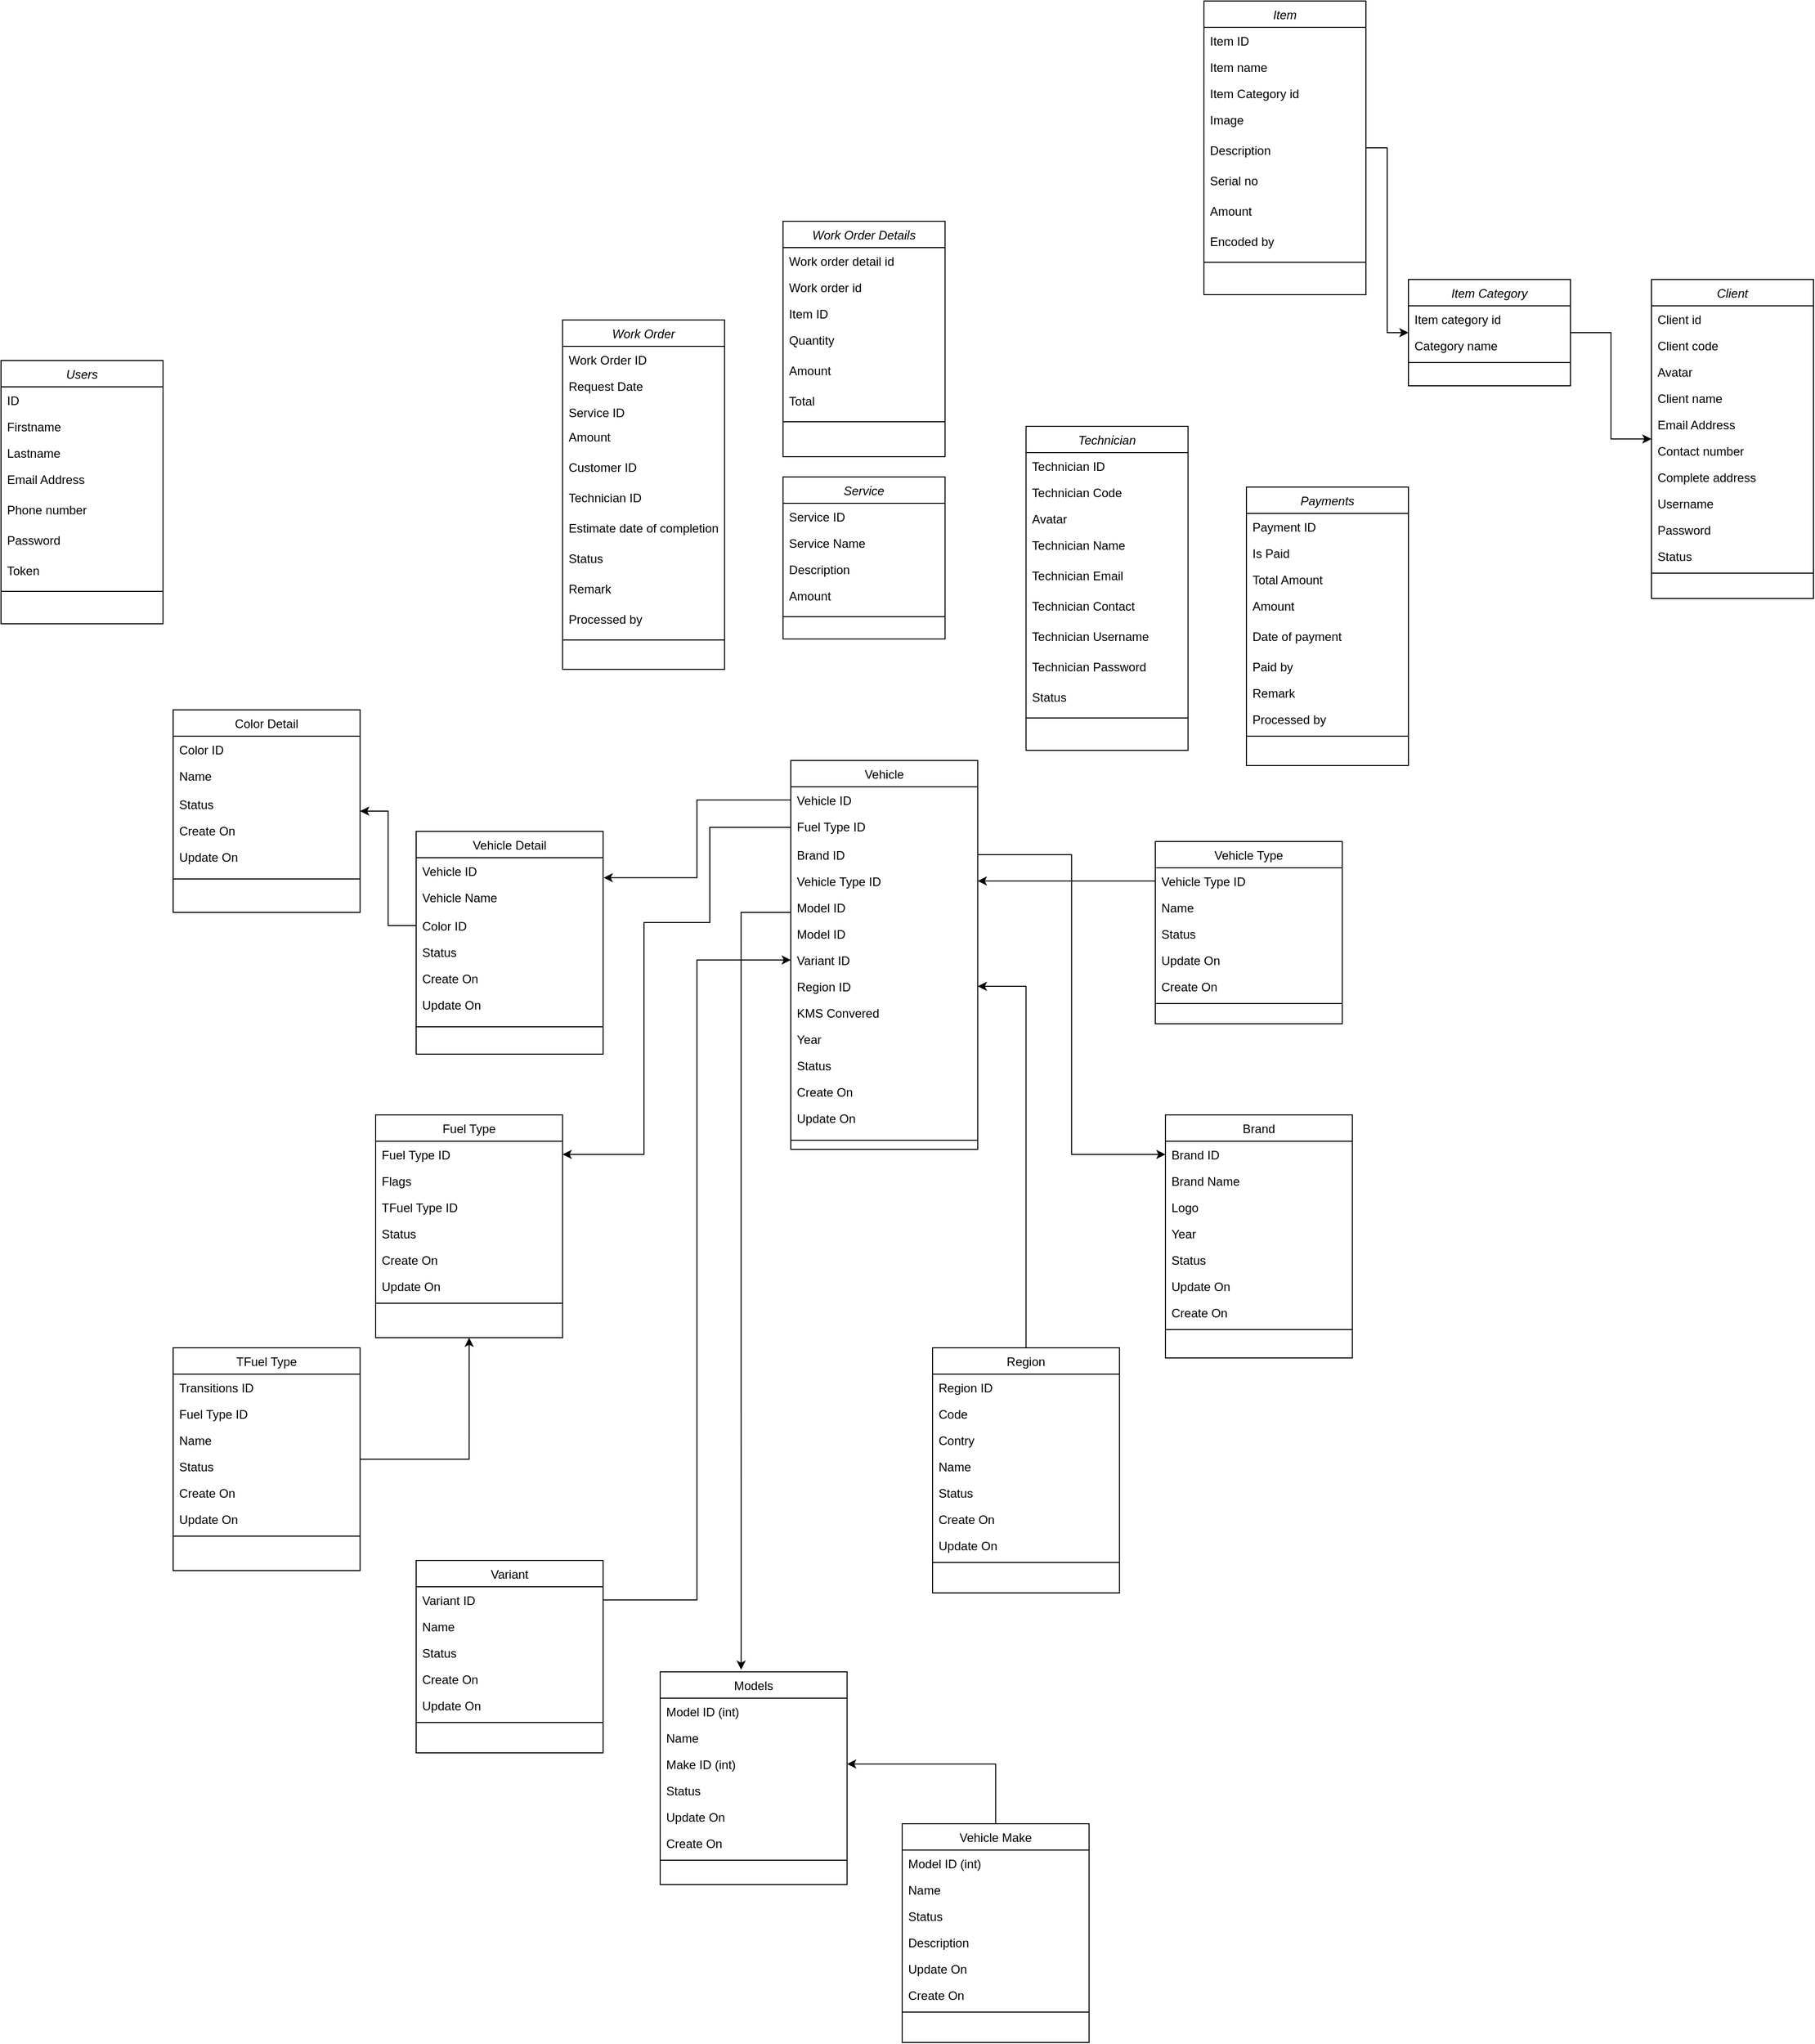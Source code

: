 <mxfile version="20.6.2" type="github">
  <diagram id="C5RBs43oDa-KdzZeNtuy" name="Garage Map App - DB Diagram">
    <mxGraphModel dx="1899" dy="1768" grid="1" gridSize="10" guides="1" tooltips="1" connect="1" arrows="1" fold="1" page="1" pageScale="1" pageWidth="827" pageHeight="1169" math="0" shadow="0">
      <root>
        <mxCell id="WIyWlLk6GJQsqaUBKTNV-0" />
        <mxCell id="WIyWlLk6GJQsqaUBKTNV-1" parent="WIyWlLk6GJQsqaUBKTNV-0" />
        <mxCell id="zkfFHV4jXpPFQw0GAbJ--0" value="Users" style="swimlane;fontStyle=2;align=center;verticalAlign=top;childLayout=stackLayout;horizontal=1;startSize=26;horizontalStack=0;resizeParent=1;resizeLast=0;collapsible=1;marginBottom=0;rounded=0;shadow=0;strokeWidth=1;" parent="WIyWlLk6GJQsqaUBKTNV-1" vertex="1">
          <mxGeometry x="-330" y="75" width="160" height="260" as="geometry">
            <mxRectangle x="-830" y="60" width="160" height="26" as="alternateBounds" />
          </mxGeometry>
        </mxCell>
        <mxCell id="zkfFHV4jXpPFQw0GAbJ--1" value="ID" style="text;align=left;verticalAlign=top;spacingLeft=4;spacingRight=4;overflow=hidden;rotatable=0;points=[[0,0.5],[1,0.5]];portConstraint=eastwest;" parent="zkfFHV4jXpPFQw0GAbJ--0" vertex="1">
          <mxGeometry y="26" width="160" height="26" as="geometry" />
        </mxCell>
        <mxCell id="zkfFHV4jXpPFQw0GAbJ--2" value="Firstname" style="text;align=left;verticalAlign=top;spacingLeft=4;spacingRight=4;overflow=hidden;rotatable=0;points=[[0,0.5],[1,0.5]];portConstraint=eastwest;rounded=0;shadow=0;html=0;" parent="zkfFHV4jXpPFQw0GAbJ--0" vertex="1">
          <mxGeometry y="52" width="160" height="26" as="geometry" />
        </mxCell>
        <mxCell id="zkfFHV4jXpPFQw0GAbJ--3" value="Lastname" style="text;align=left;verticalAlign=top;spacingLeft=4;spacingRight=4;overflow=hidden;rotatable=0;points=[[0,0.5],[1,0.5]];portConstraint=eastwest;rounded=0;shadow=0;html=0;" parent="zkfFHV4jXpPFQw0GAbJ--0" vertex="1">
          <mxGeometry y="78" width="160" height="26" as="geometry" />
        </mxCell>
        <mxCell id="zhhEzy5p5cOylJhgr8vr-0" value="Email Address" style="text;align=left;verticalAlign=top;spacingLeft=4;spacingRight=4;overflow=hidden;rotatable=0;points=[[0,0.5],[1,0.5]];portConstraint=eastwest;rounded=0;shadow=0;html=0;" parent="zkfFHV4jXpPFQw0GAbJ--0" vertex="1">
          <mxGeometry y="104" width="160" height="30" as="geometry" />
        </mxCell>
        <mxCell id="1j_XflQxe0Tt35u-Hjj--0" value="Phone number" style="text;align=left;verticalAlign=top;spacingLeft=4;spacingRight=4;overflow=hidden;rotatable=0;points=[[0,0.5],[1,0.5]];portConstraint=eastwest;rounded=0;shadow=0;html=0;" parent="zkfFHV4jXpPFQw0GAbJ--0" vertex="1">
          <mxGeometry y="134" width="160" height="30" as="geometry" />
        </mxCell>
        <mxCell id="1j_XflQxe0Tt35u-Hjj--1" value="Password" style="text;align=left;verticalAlign=top;spacingLeft=4;spacingRight=4;overflow=hidden;rotatable=0;points=[[0,0.5],[1,0.5]];portConstraint=eastwest;rounded=0;shadow=0;html=0;" parent="zkfFHV4jXpPFQw0GAbJ--0" vertex="1">
          <mxGeometry y="164" width="160" height="30" as="geometry" />
        </mxCell>
        <mxCell id="1j_XflQxe0Tt35u-Hjj--2" value="Token" style="text;align=left;verticalAlign=top;spacingLeft=4;spacingRight=4;overflow=hidden;rotatable=0;points=[[0,0.5],[1,0.5]];portConstraint=eastwest;rounded=0;shadow=0;html=0;" parent="zkfFHV4jXpPFQw0GAbJ--0" vertex="1">
          <mxGeometry y="194" width="160" height="30" as="geometry" />
        </mxCell>
        <mxCell id="zkfFHV4jXpPFQw0GAbJ--4" value="" style="line;html=1;strokeWidth=1;align=left;verticalAlign=middle;spacingTop=-1;spacingLeft=3;spacingRight=3;rotatable=0;labelPosition=right;points=[];portConstraint=eastwest;" parent="zkfFHV4jXpPFQw0GAbJ--0" vertex="1">
          <mxGeometry y="224" width="160" height="8" as="geometry" />
        </mxCell>
        <mxCell id="_AmsLy0YTMM-9idU5BuL-29" value="" style="edgeStyle=orthogonalEdgeStyle;rounded=0;orthogonalLoop=1;jettySize=auto;html=1;entryX=0.433;entryY=-0.01;entryDx=0;entryDy=0;entryPerimeter=0;" parent="WIyWlLk6GJQsqaUBKTNV-1" target="_AmsLy0YTMM-9idU5BuL-20" edge="1">
          <mxGeometry relative="1" as="geometry">
            <Array as="points">
              <mxPoint x="450" y="620" />
              <mxPoint x="380" y="620" />
            </Array>
            <mxPoint x="410" y="620" as="sourcePoint" />
          </mxGeometry>
        </mxCell>
        <mxCell id="_AmsLy0YTMM-9idU5BuL-112" value="" style="edgeStyle=orthogonalEdgeStyle;rounded=0;orthogonalLoop=1;jettySize=auto;html=1;entryX=1.003;entryY=0.761;entryDx=0;entryDy=0;entryPerimeter=0;" parent="WIyWlLk6GJQsqaUBKTNV-1" source="zkfFHV4jXpPFQw0GAbJ--18" target="_AmsLy0YTMM-9idU5BuL-100" edge="1">
          <mxGeometry relative="1" as="geometry" />
        </mxCell>
        <mxCell id="zkfFHV4jXpPFQw0GAbJ--17" value="Vehicle" style="swimlane;fontStyle=0;align=center;verticalAlign=top;childLayout=stackLayout;horizontal=1;startSize=26;horizontalStack=0;resizeParent=1;resizeLast=0;collapsible=1;marginBottom=0;rounded=0;shadow=0;strokeWidth=1;" parent="WIyWlLk6GJQsqaUBKTNV-1" vertex="1">
          <mxGeometry x="450" y="470" width="184.62" height="384" as="geometry">
            <mxRectangle x="550" y="140" width="160" height="26" as="alternateBounds" />
          </mxGeometry>
        </mxCell>
        <mxCell id="zkfFHV4jXpPFQw0GAbJ--18" value="Vehicle ID" style="text;align=left;verticalAlign=top;spacingLeft=4;spacingRight=4;overflow=hidden;rotatable=0;points=[[0,0.5],[1,0.5]];portConstraint=eastwest;" parent="zkfFHV4jXpPFQw0GAbJ--17" vertex="1">
          <mxGeometry y="26" width="184.62" height="26" as="geometry" />
        </mxCell>
        <mxCell id="zkfFHV4jXpPFQw0GAbJ--19" value="Fuel Type ID" style="text;align=left;verticalAlign=top;spacingLeft=4;spacingRight=4;overflow=hidden;rotatable=0;points=[[0,0.5],[1,0.5]];portConstraint=eastwest;rounded=0;shadow=0;html=0;" parent="zkfFHV4jXpPFQw0GAbJ--17" vertex="1">
          <mxGeometry y="52" width="184.62" height="28" as="geometry" />
        </mxCell>
        <mxCell id="zkfFHV4jXpPFQw0GAbJ--20" value="Brand ID" style="text;align=left;verticalAlign=top;spacingLeft=4;spacingRight=4;overflow=hidden;rotatable=0;points=[[0,0.5],[1,0.5]];portConstraint=eastwest;rounded=0;shadow=0;html=0;" parent="zkfFHV4jXpPFQw0GAbJ--17" vertex="1">
          <mxGeometry y="80" width="184.62" height="26" as="geometry" />
        </mxCell>
        <mxCell id="_AmsLy0YTMM-9idU5BuL-56" value="Vehicle Type ID" style="text;align=left;verticalAlign=top;spacingLeft=4;spacingRight=4;overflow=hidden;rotatable=0;points=[[0,0.5],[1,0.5]];portConstraint=eastwest;rounded=0;shadow=0;html=0;" parent="zkfFHV4jXpPFQw0GAbJ--17" vertex="1">
          <mxGeometry y="106" width="184.62" height="26" as="geometry" />
        </mxCell>
        <mxCell id="TfA8qvyjhMoh7MB1J778-33" value="Model ID" style="text;align=left;verticalAlign=top;spacingLeft=4;spacingRight=4;overflow=hidden;rotatable=0;points=[[0,0.5],[1,0.5]];portConstraint=eastwest;rounded=0;shadow=0;html=0;" parent="zkfFHV4jXpPFQw0GAbJ--17" vertex="1">
          <mxGeometry y="132" width="184.62" height="26" as="geometry" />
        </mxCell>
        <mxCell id="zkfFHV4jXpPFQw0GAbJ--21" value="Model ID" style="text;align=left;verticalAlign=top;spacingLeft=4;spacingRight=4;overflow=hidden;rotatable=0;points=[[0,0.5],[1,0.5]];portConstraint=eastwest;rounded=0;shadow=0;html=0;" parent="zkfFHV4jXpPFQw0GAbJ--17" vertex="1">
          <mxGeometry y="158" width="184.62" height="26" as="geometry" />
        </mxCell>
        <mxCell id="zkfFHV4jXpPFQw0GAbJ--22" value="Variant ID" style="text;align=left;verticalAlign=top;spacingLeft=4;spacingRight=4;overflow=hidden;rotatable=0;points=[[0,0.5],[1,0.5]];portConstraint=eastwest;rounded=0;shadow=0;html=0;" parent="zkfFHV4jXpPFQw0GAbJ--17" vertex="1">
          <mxGeometry y="184" width="184.62" height="26" as="geometry" />
        </mxCell>
        <mxCell id="1j_XflQxe0Tt35u-Hjj--4" value="Region ID" style="text;align=left;verticalAlign=top;spacingLeft=4;spacingRight=4;overflow=hidden;rotatable=0;points=[[0,0.5],[1,0.5]];portConstraint=eastwest;rounded=0;shadow=0;html=0;" parent="zkfFHV4jXpPFQw0GAbJ--17" vertex="1">
          <mxGeometry y="210" width="184.62" height="26" as="geometry" />
        </mxCell>
        <mxCell id="_AmsLy0YTMM-9idU5BuL-124" value="KMS Convered" style="text;align=left;verticalAlign=top;spacingLeft=4;spacingRight=4;overflow=hidden;rotatable=0;points=[[0,0.5],[1,0.5]];portConstraint=eastwest;rounded=0;shadow=0;html=0;" parent="zkfFHV4jXpPFQw0GAbJ--17" vertex="1">
          <mxGeometry y="236" width="184.62" height="26" as="geometry" />
        </mxCell>
        <mxCell id="1j_XflQxe0Tt35u-Hjj--3" value="Year" style="text;align=left;verticalAlign=top;spacingLeft=4;spacingRight=4;overflow=hidden;rotatable=0;points=[[0,0.5],[1,0.5]];portConstraint=eastwest;rounded=0;shadow=0;html=0;" parent="zkfFHV4jXpPFQw0GAbJ--17" vertex="1">
          <mxGeometry y="262" width="184.62" height="26" as="geometry" />
        </mxCell>
        <mxCell id="_AmsLy0YTMM-9idU5BuL-93" value="Status" style="text;align=left;verticalAlign=top;spacingLeft=4;spacingRight=4;overflow=hidden;rotatable=0;points=[[0,0.5],[1,0.5]];portConstraint=eastwest;rounded=0;shadow=0;html=0;" parent="zkfFHV4jXpPFQw0GAbJ--17" vertex="1">
          <mxGeometry y="288" width="184.62" height="26" as="geometry" />
        </mxCell>
        <mxCell id="_AmsLy0YTMM-9idU5BuL-94" value="Create On" style="text;align=left;verticalAlign=top;spacingLeft=4;spacingRight=4;overflow=hidden;rotatable=0;points=[[0,0.5],[1,0.5]];portConstraint=eastwest;rounded=0;shadow=0;html=0;" parent="zkfFHV4jXpPFQw0GAbJ--17" vertex="1">
          <mxGeometry y="314" width="184.62" height="26" as="geometry" />
        </mxCell>
        <mxCell id="_AmsLy0YTMM-9idU5BuL-95" value="Update On" style="text;align=left;verticalAlign=top;spacingLeft=4;spacingRight=4;overflow=hidden;rotatable=0;points=[[0,0.5],[1,0.5]];portConstraint=eastwest;rounded=0;shadow=0;html=0;" parent="zkfFHV4jXpPFQw0GAbJ--17" vertex="1">
          <mxGeometry y="340" width="184.62" height="26" as="geometry" />
        </mxCell>
        <mxCell id="zkfFHV4jXpPFQw0GAbJ--23" value="" style="line;html=1;strokeWidth=1;align=left;verticalAlign=middle;spacingTop=-1;spacingLeft=3;spacingRight=3;rotatable=0;labelPosition=right;points=[];portConstraint=eastwest;" parent="zkfFHV4jXpPFQw0GAbJ--17" vertex="1">
          <mxGeometry y="366" width="184.62" height="18" as="geometry" />
        </mxCell>
        <mxCell id="_AmsLy0YTMM-9idU5BuL-1" value="Brand" style="swimlane;fontStyle=0;align=center;verticalAlign=top;childLayout=stackLayout;horizontal=1;startSize=26;horizontalStack=0;resizeParent=1;resizeLast=0;collapsible=1;marginBottom=0;rounded=0;shadow=0;strokeWidth=1;" parent="WIyWlLk6GJQsqaUBKTNV-1" vertex="1">
          <mxGeometry x="820" y="820" width="184.62" height="240" as="geometry">
            <mxRectangle x="550" y="140" width="160" height="26" as="alternateBounds" />
          </mxGeometry>
        </mxCell>
        <mxCell id="_AmsLy0YTMM-9idU5BuL-2" value="Brand ID" style="text;align=left;verticalAlign=top;spacingLeft=4;spacingRight=4;overflow=hidden;rotatable=0;points=[[0,0.5],[1,0.5]];portConstraint=eastwest;" parent="_AmsLy0YTMM-9idU5BuL-1" vertex="1">
          <mxGeometry y="26" width="184.62" height="26" as="geometry" />
        </mxCell>
        <mxCell id="_AmsLy0YTMM-9idU5BuL-3" value="Brand Name" style="text;align=left;verticalAlign=top;spacingLeft=4;spacingRight=4;overflow=hidden;rotatable=0;points=[[0,0.5],[1,0.5]];portConstraint=eastwest;rounded=0;shadow=0;html=0;" parent="_AmsLy0YTMM-9idU5BuL-1" vertex="1">
          <mxGeometry y="52" width="184.62" height="26" as="geometry" />
        </mxCell>
        <mxCell id="_AmsLy0YTMM-9idU5BuL-4" value="Logo" style="text;align=left;verticalAlign=top;spacingLeft=4;spacingRight=4;overflow=hidden;rotatable=0;points=[[0,0.5],[1,0.5]];portConstraint=eastwest;rounded=0;shadow=0;html=0;" parent="_AmsLy0YTMM-9idU5BuL-1" vertex="1">
          <mxGeometry y="78" width="184.62" height="26" as="geometry" />
        </mxCell>
        <mxCell id="_AmsLy0YTMM-9idU5BuL-6" value="Year " style="text;align=left;verticalAlign=top;spacingLeft=4;spacingRight=4;overflow=hidden;rotatable=0;points=[[0,0.5],[1,0.5]];portConstraint=eastwest;rounded=0;shadow=0;html=0;" parent="_AmsLy0YTMM-9idU5BuL-1" vertex="1">
          <mxGeometry y="104" width="184.62" height="26" as="geometry" />
        </mxCell>
        <mxCell id="_AmsLy0YTMM-9idU5BuL-7" value="Status" style="text;align=left;verticalAlign=top;spacingLeft=4;spacingRight=4;overflow=hidden;rotatable=0;points=[[0,0.5],[1,0.5]];portConstraint=eastwest;rounded=0;shadow=0;html=0;" parent="_AmsLy0YTMM-9idU5BuL-1" vertex="1">
          <mxGeometry y="130" width="184.62" height="26" as="geometry" />
        </mxCell>
        <mxCell id="_AmsLy0YTMM-9idU5BuL-8" value="Update On" style="text;align=left;verticalAlign=top;spacingLeft=4;spacingRight=4;overflow=hidden;rotatable=0;points=[[0,0.5],[1,0.5]];portConstraint=eastwest;rounded=0;shadow=0;html=0;" parent="_AmsLy0YTMM-9idU5BuL-1" vertex="1">
          <mxGeometry y="156" width="184.62" height="26" as="geometry" />
        </mxCell>
        <mxCell id="_AmsLy0YTMM-9idU5BuL-51" value="Create On" style="text;align=left;verticalAlign=top;spacingLeft=4;spacingRight=4;overflow=hidden;rotatable=0;points=[[0,0.5],[1,0.5]];portConstraint=eastwest;rounded=0;shadow=0;html=0;" parent="_AmsLy0YTMM-9idU5BuL-1" vertex="1">
          <mxGeometry y="182" width="184.62" height="26" as="geometry" />
        </mxCell>
        <mxCell id="_AmsLy0YTMM-9idU5BuL-9" value="" style="line;html=1;strokeWidth=1;align=left;verticalAlign=middle;spacingTop=-1;spacingLeft=3;spacingRight=3;rotatable=0;labelPosition=right;points=[];portConstraint=eastwest;" parent="_AmsLy0YTMM-9idU5BuL-1" vertex="1">
          <mxGeometry y="208" width="184.62" height="8" as="geometry" />
        </mxCell>
        <mxCell id="_AmsLy0YTMM-9idU5BuL-10" value="Vehicle Type" style="swimlane;fontStyle=0;align=center;verticalAlign=top;childLayout=stackLayout;horizontal=1;startSize=26;horizontalStack=0;resizeParent=1;resizeLast=0;collapsible=1;marginBottom=0;rounded=0;shadow=0;strokeWidth=1;" parent="WIyWlLk6GJQsqaUBKTNV-1" vertex="1">
          <mxGeometry x="810" y="550" width="184.62" height="180" as="geometry">
            <mxRectangle x="550" y="140" width="160" height="26" as="alternateBounds" />
          </mxGeometry>
        </mxCell>
        <mxCell id="_AmsLy0YTMM-9idU5BuL-11" value="Vehicle Type ID " style="text;align=left;verticalAlign=top;spacingLeft=4;spacingRight=4;overflow=hidden;rotatable=0;points=[[0,0.5],[1,0.5]];portConstraint=eastwest;" parent="_AmsLy0YTMM-9idU5BuL-10" vertex="1">
          <mxGeometry y="26" width="184.62" height="26" as="geometry" />
        </mxCell>
        <mxCell id="_AmsLy0YTMM-9idU5BuL-12" value="Name" style="text;align=left;verticalAlign=top;spacingLeft=4;spacingRight=4;overflow=hidden;rotatable=0;points=[[0,0.5],[1,0.5]];portConstraint=eastwest;rounded=0;shadow=0;html=0;" parent="_AmsLy0YTMM-9idU5BuL-10" vertex="1">
          <mxGeometry y="52" width="184.62" height="26" as="geometry" />
        </mxCell>
        <mxCell id="_AmsLy0YTMM-9idU5BuL-13" value="Status" style="text;align=left;verticalAlign=top;spacingLeft=4;spacingRight=4;overflow=hidden;rotatable=0;points=[[0,0.5],[1,0.5]];portConstraint=eastwest;rounded=0;shadow=0;html=0;" parent="_AmsLy0YTMM-9idU5BuL-10" vertex="1">
          <mxGeometry y="78" width="184.62" height="26" as="geometry" />
        </mxCell>
        <mxCell id="_AmsLy0YTMM-9idU5BuL-96" value="Update On" style="text;align=left;verticalAlign=top;spacingLeft=4;spacingRight=4;overflow=hidden;rotatable=0;points=[[0,0.5],[1,0.5]];portConstraint=eastwest;rounded=0;shadow=0;html=0;" parent="_AmsLy0YTMM-9idU5BuL-10" vertex="1">
          <mxGeometry y="104" width="184.62" height="26" as="geometry" />
        </mxCell>
        <mxCell id="_AmsLy0YTMM-9idU5BuL-14" value="Create On" style="text;align=left;verticalAlign=top;spacingLeft=4;spacingRight=4;overflow=hidden;rotatable=0;points=[[0,0.5],[1,0.5]];portConstraint=eastwest;rounded=0;shadow=0;html=0;" parent="_AmsLy0YTMM-9idU5BuL-10" vertex="1">
          <mxGeometry y="130" width="184.62" height="26" as="geometry" />
        </mxCell>
        <mxCell id="_AmsLy0YTMM-9idU5BuL-18" value="" style="line;html=1;strokeWidth=1;align=left;verticalAlign=middle;spacingTop=-1;spacingLeft=3;spacingRight=3;rotatable=0;labelPosition=right;points=[];portConstraint=eastwest;" parent="_AmsLy0YTMM-9idU5BuL-10" vertex="1">
          <mxGeometry y="156" width="184.62" height="8" as="geometry" />
        </mxCell>
        <mxCell id="_AmsLy0YTMM-9idU5BuL-20" value="Models" style="swimlane;fontStyle=0;align=center;verticalAlign=top;childLayout=stackLayout;horizontal=1;startSize=26;horizontalStack=0;resizeParent=1;resizeLast=0;collapsible=1;marginBottom=0;rounded=0;shadow=0;strokeWidth=1;" parent="WIyWlLk6GJQsqaUBKTNV-1" vertex="1">
          <mxGeometry x="321" y="1370" width="184.62" height="210" as="geometry">
            <mxRectangle x="550" y="140" width="160" height="26" as="alternateBounds" />
          </mxGeometry>
        </mxCell>
        <mxCell id="_AmsLy0YTMM-9idU5BuL-21" value="Model ID (int)" style="text;align=left;verticalAlign=top;spacingLeft=4;spacingRight=4;overflow=hidden;rotatable=0;points=[[0,0.5],[1,0.5]];portConstraint=eastwest;" parent="_AmsLy0YTMM-9idU5BuL-20" vertex="1">
          <mxGeometry y="26" width="184.62" height="26" as="geometry" />
        </mxCell>
        <mxCell id="_AmsLy0YTMM-9idU5BuL-22" value="Name" style="text;align=left;verticalAlign=top;spacingLeft=4;spacingRight=4;overflow=hidden;rotatable=0;points=[[0,0.5],[1,0.5]];portConstraint=eastwest;rounded=0;shadow=0;html=0;" parent="_AmsLy0YTMM-9idU5BuL-20" vertex="1">
          <mxGeometry y="52" width="184.62" height="26" as="geometry" />
        </mxCell>
        <mxCell id="_AmsLy0YTMM-9idU5BuL-33" value="Make ID (int)" style="text;align=left;verticalAlign=top;spacingLeft=4;spacingRight=4;overflow=hidden;rotatable=0;points=[[0,0.5],[1,0.5]];portConstraint=eastwest;rounded=0;shadow=0;html=0;" parent="_AmsLy0YTMM-9idU5BuL-20" vertex="1">
          <mxGeometry y="78" width="184.62" height="26" as="geometry" />
        </mxCell>
        <mxCell id="_AmsLy0YTMM-9idU5BuL-27" value="Status" style="text;align=left;verticalAlign=top;spacingLeft=4;spacingRight=4;overflow=hidden;rotatable=0;points=[[0,0.5],[1,0.5]];portConstraint=eastwest;rounded=0;shadow=0;html=0;" parent="_AmsLy0YTMM-9idU5BuL-20" vertex="1">
          <mxGeometry y="104" width="184.62" height="26" as="geometry" />
        </mxCell>
        <mxCell id="_AmsLy0YTMM-9idU5BuL-30" value="Update On" style="text;align=left;verticalAlign=top;spacingLeft=4;spacingRight=4;overflow=hidden;rotatable=0;points=[[0,0.5],[1,0.5]];portConstraint=eastwest;rounded=0;shadow=0;html=0;" parent="_AmsLy0YTMM-9idU5BuL-20" vertex="1">
          <mxGeometry y="130" width="184.62" height="26" as="geometry" />
        </mxCell>
        <mxCell id="_AmsLy0YTMM-9idU5BuL-31" value="Create On" style="text;align=left;verticalAlign=top;spacingLeft=4;spacingRight=4;overflow=hidden;rotatable=0;points=[[0,0.5],[1,0.5]];portConstraint=eastwest;rounded=0;shadow=0;html=0;" parent="_AmsLy0YTMM-9idU5BuL-20" vertex="1">
          <mxGeometry y="156" width="184.62" height="26" as="geometry" />
        </mxCell>
        <mxCell id="_AmsLy0YTMM-9idU5BuL-28" value="" style="line;html=1;strokeWidth=1;align=left;verticalAlign=middle;spacingTop=-1;spacingLeft=3;spacingRight=3;rotatable=0;labelPosition=right;points=[];portConstraint=eastwest;" parent="_AmsLy0YTMM-9idU5BuL-20" vertex="1">
          <mxGeometry y="182" width="184.62" height="8" as="geometry" />
        </mxCell>
        <mxCell id="_AmsLy0YTMM-9idU5BuL-45" style="edgeStyle=orthogonalEdgeStyle;rounded=0;orthogonalLoop=1;jettySize=auto;html=1;" parent="WIyWlLk6GJQsqaUBKTNV-1" source="_AmsLy0YTMM-9idU5BuL-34" target="_AmsLy0YTMM-9idU5BuL-33" edge="1">
          <mxGeometry relative="1" as="geometry">
            <mxPoint x="1138" y="670" as="targetPoint" />
          </mxGeometry>
        </mxCell>
        <mxCell id="_AmsLy0YTMM-9idU5BuL-34" value="Vehicle Make" style="swimlane;fontStyle=0;align=center;verticalAlign=top;childLayout=stackLayout;horizontal=1;startSize=26;horizontalStack=0;resizeParent=1;resizeLast=0;collapsible=1;marginBottom=0;rounded=0;shadow=0;strokeWidth=1;" parent="WIyWlLk6GJQsqaUBKTNV-1" vertex="1">
          <mxGeometry x="560" y="1520" width="184.62" height="216" as="geometry">
            <mxRectangle x="550" y="140" width="160" height="26" as="alternateBounds" />
          </mxGeometry>
        </mxCell>
        <mxCell id="_AmsLy0YTMM-9idU5BuL-35" value="Model ID (int)" style="text;align=left;verticalAlign=top;spacingLeft=4;spacingRight=4;overflow=hidden;rotatable=0;points=[[0,0.5],[1,0.5]];portConstraint=eastwest;" parent="_AmsLy0YTMM-9idU5BuL-34" vertex="1">
          <mxGeometry y="26" width="184.62" height="26" as="geometry" />
        </mxCell>
        <mxCell id="_AmsLy0YTMM-9idU5BuL-36" value="Name" style="text;align=left;verticalAlign=top;spacingLeft=4;spacingRight=4;overflow=hidden;rotatable=0;points=[[0,0.5],[1,0.5]];portConstraint=eastwest;rounded=0;shadow=0;html=0;" parent="_AmsLy0YTMM-9idU5BuL-34" vertex="1">
          <mxGeometry y="52" width="184.62" height="26" as="geometry" />
        </mxCell>
        <mxCell id="_AmsLy0YTMM-9idU5BuL-38" value="Status" style="text;align=left;verticalAlign=top;spacingLeft=4;spacingRight=4;overflow=hidden;rotatable=0;points=[[0,0.5],[1,0.5]];portConstraint=eastwest;rounded=0;shadow=0;html=0;" parent="_AmsLy0YTMM-9idU5BuL-34" vertex="1">
          <mxGeometry y="78" width="184.62" height="26" as="geometry" />
        </mxCell>
        <mxCell id="_AmsLy0YTMM-9idU5BuL-50" value="Description" style="text;align=left;verticalAlign=top;spacingLeft=4;spacingRight=4;overflow=hidden;rotatable=0;points=[[0,0.5],[1,0.5]];portConstraint=eastwest;rounded=0;shadow=0;html=0;" parent="_AmsLy0YTMM-9idU5BuL-34" vertex="1">
          <mxGeometry y="104" width="184.62" height="26" as="geometry" />
        </mxCell>
        <mxCell id="_AmsLy0YTMM-9idU5BuL-49" value="Update On" style="text;align=left;verticalAlign=top;spacingLeft=4;spacingRight=4;overflow=hidden;rotatable=0;points=[[0,0.5],[1,0.5]];portConstraint=eastwest;rounded=0;shadow=0;html=0;" parent="_AmsLy0YTMM-9idU5BuL-34" vertex="1">
          <mxGeometry y="130" width="184.62" height="26" as="geometry" />
        </mxCell>
        <mxCell id="_AmsLy0YTMM-9idU5BuL-40" value="Create On" style="text;align=left;verticalAlign=top;spacingLeft=4;spacingRight=4;overflow=hidden;rotatable=0;points=[[0,0.5],[1,0.5]];portConstraint=eastwest;rounded=0;shadow=0;html=0;" parent="_AmsLy0YTMM-9idU5BuL-34" vertex="1">
          <mxGeometry y="156" width="184.62" height="26" as="geometry" />
        </mxCell>
        <mxCell id="_AmsLy0YTMM-9idU5BuL-41" value="" style="line;html=1;strokeWidth=1;align=left;verticalAlign=middle;spacingTop=-1;spacingLeft=3;spacingRight=3;rotatable=0;labelPosition=right;points=[];portConstraint=eastwest;" parent="_AmsLy0YTMM-9idU5BuL-34" vertex="1">
          <mxGeometry y="182" width="184.62" height="8" as="geometry" />
        </mxCell>
        <mxCell id="_AmsLy0YTMM-9idU5BuL-54" style="edgeStyle=orthogonalEdgeStyle;rounded=0;orthogonalLoop=1;jettySize=auto;html=1;" parent="WIyWlLk6GJQsqaUBKTNV-1" source="zkfFHV4jXpPFQw0GAbJ--20" target="_AmsLy0YTMM-9idU5BuL-2" edge="1">
          <mxGeometry relative="1" as="geometry" />
        </mxCell>
        <mxCell id="_AmsLy0YTMM-9idU5BuL-57" style="edgeStyle=orthogonalEdgeStyle;rounded=0;orthogonalLoop=1;jettySize=auto;html=1;" parent="WIyWlLk6GJQsqaUBKTNV-1" source="_AmsLy0YTMM-9idU5BuL-11" target="_AmsLy0YTMM-9idU5BuL-56" edge="1">
          <mxGeometry relative="1" as="geometry">
            <Array as="points" />
          </mxGeometry>
        </mxCell>
        <mxCell id="_AmsLy0YTMM-9idU5BuL-59" value="Fuel Type" style="swimlane;fontStyle=0;align=center;verticalAlign=top;childLayout=stackLayout;horizontal=1;startSize=26;horizontalStack=0;resizeParent=1;resizeLast=0;collapsible=1;marginBottom=0;rounded=0;shadow=0;strokeWidth=1;" parent="WIyWlLk6GJQsqaUBKTNV-1" vertex="1">
          <mxGeometry x="40" y="820" width="184.62" height="220" as="geometry">
            <mxRectangle x="550" y="140" width="160" height="26" as="alternateBounds" />
          </mxGeometry>
        </mxCell>
        <mxCell id="_AmsLy0YTMM-9idU5BuL-60" value="Fuel Type ID" style="text;align=left;verticalAlign=top;spacingLeft=4;spacingRight=4;overflow=hidden;rotatable=0;points=[[0,0.5],[1,0.5]];portConstraint=eastwest;" parent="_AmsLy0YTMM-9idU5BuL-59" vertex="1">
          <mxGeometry y="26" width="184.62" height="26" as="geometry" />
        </mxCell>
        <mxCell id="_AmsLy0YTMM-9idU5BuL-97" value="Flags" style="text;align=left;verticalAlign=top;spacingLeft=4;spacingRight=4;overflow=hidden;rotatable=0;points=[[0,0.5],[1,0.5]];portConstraint=eastwest;rounded=0;shadow=0;html=0;" parent="_AmsLy0YTMM-9idU5BuL-59" vertex="1">
          <mxGeometry y="52" width="184.62" height="26" as="geometry" />
        </mxCell>
        <mxCell id="_AmsLy0YTMM-9idU5BuL-61" value="TFuel Type ID" style="text;align=left;verticalAlign=top;spacingLeft=4;spacingRight=4;overflow=hidden;rotatable=0;points=[[0,0.5],[1,0.5]];portConstraint=eastwest;rounded=0;shadow=0;html=0;" parent="_AmsLy0YTMM-9idU5BuL-59" vertex="1">
          <mxGeometry y="78" width="184.62" height="26" as="geometry" />
        </mxCell>
        <mxCell id="_AmsLy0YTMM-9idU5BuL-62" value="Status" style="text;align=left;verticalAlign=top;spacingLeft=4;spacingRight=4;overflow=hidden;rotatable=0;points=[[0,0.5],[1,0.5]];portConstraint=eastwest;rounded=0;shadow=0;html=0;" parent="_AmsLy0YTMM-9idU5BuL-59" vertex="1">
          <mxGeometry y="104" width="184.62" height="26" as="geometry" />
        </mxCell>
        <mxCell id="_AmsLy0YTMM-9idU5BuL-65" value="Create On" style="text;align=left;verticalAlign=top;spacingLeft=4;spacingRight=4;overflow=hidden;rotatable=0;points=[[0,0.5],[1,0.5]];portConstraint=eastwest;rounded=0;shadow=0;html=0;" parent="_AmsLy0YTMM-9idU5BuL-59" vertex="1">
          <mxGeometry y="130" width="184.62" height="26" as="geometry" />
        </mxCell>
        <mxCell id="_AmsLy0YTMM-9idU5BuL-63" value="Update On" style="text;align=left;verticalAlign=top;spacingLeft=4;spacingRight=4;overflow=hidden;rotatable=0;points=[[0,0.5],[1,0.5]];portConstraint=eastwest;rounded=0;shadow=0;html=0;" parent="_AmsLy0YTMM-9idU5BuL-59" vertex="1">
          <mxGeometry y="156" width="184.62" height="26" as="geometry" />
        </mxCell>
        <mxCell id="_AmsLy0YTMM-9idU5BuL-64" value="" style="line;html=1;strokeWidth=1;align=left;verticalAlign=middle;spacingTop=-1;spacingLeft=3;spacingRight=3;rotatable=0;labelPosition=right;points=[];portConstraint=eastwest;" parent="_AmsLy0YTMM-9idU5BuL-59" vertex="1">
          <mxGeometry y="182" width="184.62" height="8" as="geometry" />
        </mxCell>
        <mxCell id="_AmsLy0YTMM-9idU5BuL-78" style="edgeStyle=orthogonalEdgeStyle;rounded=0;orthogonalLoop=1;jettySize=auto;html=1;entryX=0.5;entryY=1;entryDx=0;entryDy=0;" parent="WIyWlLk6GJQsqaUBKTNV-1" source="_AmsLy0YTMM-9idU5BuL-66" target="_AmsLy0YTMM-9idU5BuL-59" edge="1">
          <mxGeometry relative="1" as="geometry" />
        </mxCell>
        <mxCell id="_AmsLy0YTMM-9idU5BuL-66" value="TFuel Type" style="swimlane;fontStyle=0;align=center;verticalAlign=top;childLayout=stackLayout;horizontal=1;startSize=26;horizontalStack=0;resizeParent=1;resizeLast=0;collapsible=1;marginBottom=0;rounded=0;shadow=0;strokeWidth=1;" parent="WIyWlLk6GJQsqaUBKTNV-1" vertex="1">
          <mxGeometry x="-160" y="1050" width="184.62" height="220" as="geometry">
            <mxRectangle x="550" y="140" width="160" height="26" as="alternateBounds" />
          </mxGeometry>
        </mxCell>
        <mxCell id="_AmsLy0YTMM-9idU5BuL-98" value="Transitions ID" style="text;align=left;verticalAlign=top;spacingLeft=4;spacingRight=4;overflow=hidden;rotatable=0;points=[[0,0.5],[1,0.5]];portConstraint=eastwest;" parent="_AmsLy0YTMM-9idU5BuL-66" vertex="1">
          <mxGeometry y="26" width="184.62" height="26" as="geometry" />
        </mxCell>
        <mxCell id="_AmsLy0YTMM-9idU5BuL-67" value="Fuel Type ID" style="text;align=left;verticalAlign=top;spacingLeft=4;spacingRight=4;overflow=hidden;rotatable=0;points=[[0,0.5],[1,0.5]];portConstraint=eastwest;" parent="_AmsLy0YTMM-9idU5BuL-66" vertex="1">
          <mxGeometry y="52" width="184.62" height="26" as="geometry" />
        </mxCell>
        <mxCell id="_AmsLy0YTMM-9idU5BuL-75" value="Name" style="text;align=left;verticalAlign=top;spacingLeft=4;spacingRight=4;overflow=hidden;rotatable=0;points=[[0,0.5],[1,0.5]];portConstraint=eastwest;rounded=0;shadow=0;html=0;" parent="_AmsLy0YTMM-9idU5BuL-66" vertex="1">
          <mxGeometry y="78" width="184.62" height="26" as="geometry" />
        </mxCell>
        <mxCell id="_AmsLy0YTMM-9idU5BuL-69" value="Status" style="text;align=left;verticalAlign=top;spacingLeft=4;spacingRight=4;overflow=hidden;rotatable=0;points=[[0,0.5],[1,0.5]];portConstraint=eastwest;rounded=0;shadow=0;html=0;" parent="_AmsLy0YTMM-9idU5BuL-66" vertex="1">
          <mxGeometry y="104" width="184.62" height="26" as="geometry" />
        </mxCell>
        <mxCell id="_AmsLy0YTMM-9idU5BuL-70" value="Create On" style="text;align=left;verticalAlign=top;spacingLeft=4;spacingRight=4;overflow=hidden;rotatable=0;points=[[0,0.5],[1,0.5]];portConstraint=eastwest;rounded=0;shadow=0;html=0;" parent="_AmsLy0YTMM-9idU5BuL-66" vertex="1">
          <mxGeometry y="130" width="184.62" height="26" as="geometry" />
        </mxCell>
        <mxCell id="_AmsLy0YTMM-9idU5BuL-71" value="Update On" style="text;align=left;verticalAlign=top;spacingLeft=4;spacingRight=4;overflow=hidden;rotatable=0;points=[[0,0.5],[1,0.5]];portConstraint=eastwest;rounded=0;shadow=0;html=0;" parent="_AmsLy0YTMM-9idU5BuL-66" vertex="1">
          <mxGeometry y="156" width="184.62" height="26" as="geometry" />
        </mxCell>
        <mxCell id="_AmsLy0YTMM-9idU5BuL-72" value="" style="line;html=1;strokeWidth=1;align=left;verticalAlign=middle;spacingTop=-1;spacingLeft=3;spacingRight=3;rotatable=0;labelPosition=right;points=[];portConstraint=eastwest;" parent="_AmsLy0YTMM-9idU5BuL-66" vertex="1">
          <mxGeometry y="182" width="184.62" height="8" as="geometry" />
        </mxCell>
        <mxCell id="_AmsLy0YTMM-9idU5BuL-79" style="edgeStyle=orthogonalEdgeStyle;rounded=0;orthogonalLoop=1;jettySize=auto;html=1;" parent="WIyWlLk6GJQsqaUBKTNV-1" source="zkfFHV4jXpPFQw0GAbJ--19" target="_AmsLy0YTMM-9idU5BuL-60" edge="1">
          <mxGeometry relative="1" as="geometry">
            <Array as="points">
              <mxPoint x="370" y="536" />
              <mxPoint x="370" y="630" />
              <mxPoint x="305" y="630" />
              <mxPoint x="305" y="859" />
            </Array>
          </mxGeometry>
        </mxCell>
        <mxCell id="_AmsLy0YTMM-9idU5BuL-82" value="Variant" style="swimlane;fontStyle=0;align=center;verticalAlign=top;childLayout=stackLayout;horizontal=1;startSize=26;horizontalStack=0;resizeParent=1;resizeLast=0;collapsible=1;marginBottom=0;rounded=0;shadow=0;strokeWidth=1;" parent="WIyWlLk6GJQsqaUBKTNV-1" vertex="1">
          <mxGeometry x="80" y="1260" width="184.62" height="190" as="geometry">
            <mxRectangle x="170" y="1030" width="160" height="26" as="alternateBounds" />
          </mxGeometry>
        </mxCell>
        <mxCell id="_AmsLy0YTMM-9idU5BuL-83" value="Variant ID" style="text;align=left;verticalAlign=top;spacingLeft=4;spacingRight=4;overflow=hidden;rotatable=0;points=[[0,0.5],[1,0.5]];portConstraint=eastwest;" parent="_AmsLy0YTMM-9idU5BuL-82" vertex="1">
          <mxGeometry y="26" width="184.62" height="26" as="geometry" />
        </mxCell>
        <mxCell id="_AmsLy0YTMM-9idU5BuL-84" value="Name" style="text;align=left;verticalAlign=top;spacingLeft=4;spacingRight=4;overflow=hidden;rotatable=0;points=[[0,0.5],[1,0.5]];portConstraint=eastwest;rounded=0;shadow=0;html=0;" parent="_AmsLy0YTMM-9idU5BuL-82" vertex="1">
          <mxGeometry y="52" width="184.62" height="26" as="geometry" />
        </mxCell>
        <mxCell id="_AmsLy0YTMM-9idU5BuL-85" value="Status" style="text;align=left;verticalAlign=top;spacingLeft=4;spacingRight=4;overflow=hidden;rotatable=0;points=[[0,0.5],[1,0.5]];portConstraint=eastwest;rounded=0;shadow=0;html=0;" parent="_AmsLy0YTMM-9idU5BuL-82" vertex="1">
          <mxGeometry y="78" width="184.62" height="26" as="geometry" />
        </mxCell>
        <mxCell id="_AmsLy0YTMM-9idU5BuL-86" value="Create On" style="text;align=left;verticalAlign=top;spacingLeft=4;spacingRight=4;overflow=hidden;rotatable=0;points=[[0,0.5],[1,0.5]];portConstraint=eastwest;rounded=0;shadow=0;html=0;" parent="_AmsLy0YTMM-9idU5BuL-82" vertex="1">
          <mxGeometry y="104" width="184.62" height="26" as="geometry" />
        </mxCell>
        <mxCell id="_AmsLy0YTMM-9idU5BuL-87" value="Update On" style="text;align=left;verticalAlign=top;spacingLeft=4;spacingRight=4;overflow=hidden;rotatable=0;points=[[0,0.5],[1,0.5]];portConstraint=eastwest;rounded=0;shadow=0;html=0;" parent="_AmsLy0YTMM-9idU5BuL-82" vertex="1">
          <mxGeometry y="130" width="184.62" height="26" as="geometry" />
        </mxCell>
        <mxCell id="_AmsLy0YTMM-9idU5BuL-88" value="" style="line;html=1;strokeWidth=1;align=left;verticalAlign=middle;spacingTop=-1;spacingLeft=3;spacingRight=3;rotatable=0;labelPosition=right;points=[];portConstraint=eastwest;" parent="_AmsLy0YTMM-9idU5BuL-82" vertex="1">
          <mxGeometry y="156" width="184.62" height="8" as="geometry" />
        </mxCell>
        <mxCell id="_AmsLy0YTMM-9idU5BuL-91" style="edgeStyle=orthogonalEdgeStyle;rounded=0;orthogonalLoop=1;jettySize=auto;html=1;entryX=0;entryY=0.5;entryDx=0;entryDy=0;" parent="WIyWlLk6GJQsqaUBKTNV-1" source="_AmsLy0YTMM-9idU5BuL-83" target="zkfFHV4jXpPFQw0GAbJ--22" edge="1">
          <mxGeometry relative="1" as="geometry" />
        </mxCell>
        <mxCell id="_AmsLy0YTMM-9idU5BuL-122" value="" style="edgeStyle=orthogonalEdgeStyle;rounded=0;orthogonalLoop=1;jettySize=auto;html=1;exitX=0;exitY=0.5;exitDx=0;exitDy=0;" parent="WIyWlLk6GJQsqaUBKTNV-1" source="_AmsLy0YTMM-9idU5BuL-107" target="_AmsLy0YTMM-9idU5BuL-114" edge="1">
          <mxGeometry relative="1" as="geometry" />
        </mxCell>
        <mxCell id="_AmsLy0YTMM-9idU5BuL-99" value="Vehicle Detail" style="swimlane;fontStyle=0;align=center;verticalAlign=top;childLayout=stackLayout;horizontal=1;startSize=26;horizontalStack=0;resizeParent=1;resizeLast=0;collapsible=1;marginBottom=0;rounded=0;shadow=0;strokeWidth=1;" parent="WIyWlLk6GJQsqaUBKTNV-1" vertex="1">
          <mxGeometry x="80" y="540" width="184.62" height="220" as="geometry">
            <mxRectangle x="550" y="140" width="160" height="26" as="alternateBounds" />
          </mxGeometry>
        </mxCell>
        <mxCell id="_AmsLy0YTMM-9idU5BuL-100" value="Vehicle ID" style="text;align=left;verticalAlign=top;spacingLeft=4;spacingRight=4;overflow=hidden;rotatable=0;points=[[0,0.5],[1,0.5]];portConstraint=eastwest;" parent="_AmsLy0YTMM-9idU5BuL-99" vertex="1">
          <mxGeometry y="26" width="184.62" height="26" as="geometry" />
        </mxCell>
        <mxCell id="_AmsLy0YTMM-9idU5BuL-101" value="Vehicle Name" style="text;align=left;verticalAlign=top;spacingLeft=4;spacingRight=4;overflow=hidden;rotatable=0;points=[[0,0.5],[1,0.5]];portConstraint=eastwest;rounded=0;shadow=0;html=0;" parent="_AmsLy0YTMM-9idU5BuL-99" vertex="1">
          <mxGeometry y="52" width="184.62" height="28" as="geometry" />
        </mxCell>
        <mxCell id="_AmsLy0YTMM-9idU5BuL-107" value="Color ID" style="text;align=left;verticalAlign=top;spacingLeft=4;spacingRight=4;overflow=hidden;rotatable=0;points=[[0,0.5],[1,0.5]];portConstraint=eastwest;rounded=0;shadow=0;html=0;" parent="_AmsLy0YTMM-9idU5BuL-99" vertex="1">
          <mxGeometry y="80" width="184.62" height="26" as="geometry" />
        </mxCell>
        <mxCell id="_AmsLy0YTMM-9idU5BuL-108" value="Status" style="text;align=left;verticalAlign=top;spacingLeft=4;spacingRight=4;overflow=hidden;rotatable=0;points=[[0,0.5],[1,0.5]];portConstraint=eastwest;rounded=0;shadow=0;html=0;" parent="_AmsLy0YTMM-9idU5BuL-99" vertex="1">
          <mxGeometry y="106" width="184.62" height="26" as="geometry" />
        </mxCell>
        <mxCell id="_AmsLy0YTMM-9idU5BuL-109" value="Create On" style="text;align=left;verticalAlign=top;spacingLeft=4;spacingRight=4;overflow=hidden;rotatable=0;points=[[0,0.5],[1,0.5]];portConstraint=eastwest;rounded=0;shadow=0;html=0;" parent="_AmsLy0YTMM-9idU5BuL-99" vertex="1">
          <mxGeometry y="132" width="184.62" height="26" as="geometry" />
        </mxCell>
        <mxCell id="_AmsLy0YTMM-9idU5BuL-110" value="Update On" style="text;align=left;verticalAlign=top;spacingLeft=4;spacingRight=4;overflow=hidden;rotatable=0;points=[[0,0.5],[1,0.5]];portConstraint=eastwest;rounded=0;shadow=0;html=0;" parent="_AmsLy0YTMM-9idU5BuL-99" vertex="1">
          <mxGeometry y="158" width="184.62" height="26" as="geometry" />
        </mxCell>
        <mxCell id="_AmsLy0YTMM-9idU5BuL-111" value="" style="line;html=1;strokeWidth=1;align=left;verticalAlign=middle;spacingTop=-1;spacingLeft=3;spacingRight=3;rotatable=0;labelPosition=right;points=[];portConstraint=eastwest;" parent="_AmsLy0YTMM-9idU5BuL-99" vertex="1">
          <mxGeometry y="184" width="184.62" height="18" as="geometry" />
        </mxCell>
        <mxCell id="_AmsLy0YTMM-9idU5BuL-114" value="Color Detail" style="swimlane;fontStyle=0;align=center;verticalAlign=top;childLayout=stackLayout;horizontal=1;startSize=26;horizontalStack=0;resizeParent=1;resizeLast=0;collapsible=1;marginBottom=0;rounded=0;shadow=0;strokeWidth=1;" parent="WIyWlLk6GJQsqaUBKTNV-1" vertex="1">
          <mxGeometry x="-160" y="420" width="184.62" height="200" as="geometry">
            <mxRectangle x="550" y="140" width="160" height="26" as="alternateBounds" />
          </mxGeometry>
        </mxCell>
        <mxCell id="_AmsLy0YTMM-9idU5BuL-115" value="Color ID" style="text;align=left;verticalAlign=top;spacingLeft=4;spacingRight=4;overflow=hidden;rotatable=0;points=[[0,0.5],[1,0.5]];portConstraint=eastwest;" parent="_AmsLy0YTMM-9idU5BuL-114" vertex="1">
          <mxGeometry y="26" width="184.62" height="26" as="geometry" />
        </mxCell>
        <mxCell id="_AmsLy0YTMM-9idU5BuL-116" value="Name" style="text;align=left;verticalAlign=top;spacingLeft=4;spacingRight=4;overflow=hidden;rotatable=0;points=[[0,0.5],[1,0.5]];portConstraint=eastwest;rounded=0;shadow=0;html=0;" parent="_AmsLy0YTMM-9idU5BuL-114" vertex="1">
          <mxGeometry y="52" width="184.62" height="28" as="geometry" />
        </mxCell>
        <mxCell id="_AmsLy0YTMM-9idU5BuL-118" value="Status" style="text;align=left;verticalAlign=top;spacingLeft=4;spacingRight=4;overflow=hidden;rotatable=0;points=[[0,0.5],[1,0.5]];portConstraint=eastwest;rounded=0;shadow=0;html=0;" parent="_AmsLy0YTMM-9idU5BuL-114" vertex="1">
          <mxGeometry y="80" width="184.62" height="26" as="geometry" />
        </mxCell>
        <mxCell id="_AmsLy0YTMM-9idU5BuL-119" value="Create On" style="text;align=left;verticalAlign=top;spacingLeft=4;spacingRight=4;overflow=hidden;rotatable=0;points=[[0,0.5],[1,0.5]];portConstraint=eastwest;rounded=0;shadow=0;html=0;" parent="_AmsLy0YTMM-9idU5BuL-114" vertex="1">
          <mxGeometry y="106" width="184.62" height="26" as="geometry" />
        </mxCell>
        <mxCell id="_AmsLy0YTMM-9idU5BuL-120" value="Update On" style="text;align=left;verticalAlign=top;spacingLeft=4;spacingRight=4;overflow=hidden;rotatable=0;points=[[0,0.5],[1,0.5]];portConstraint=eastwest;rounded=0;shadow=0;html=0;" parent="_AmsLy0YTMM-9idU5BuL-114" vertex="1">
          <mxGeometry y="132" width="184.62" height="26" as="geometry" />
        </mxCell>
        <mxCell id="_AmsLy0YTMM-9idU5BuL-121" value="" style="line;html=1;strokeWidth=1;align=left;verticalAlign=middle;spacingTop=-1;spacingLeft=3;spacingRight=3;rotatable=0;labelPosition=right;points=[];portConstraint=eastwest;" parent="_AmsLy0YTMM-9idU5BuL-114" vertex="1">
          <mxGeometry y="158" width="184.62" height="18" as="geometry" />
        </mxCell>
        <mxCell id="_AmsLy0YTMM-9idU5BuL-136" style="edgeStyle=orthogonalEdgeStyle;rounded=0;orthogonalLoop=1;jettySize=auto;html=1;" parent="WIyWlLk6GJQsqaUBKTNV-1" source="_AmsLy0YTMM-9idU5BuL-125" target="1j_XflQxe0Tt35u-Hjj--4" edge="1">
          <mxGeometry relative="1" as="geometry" />
        </mxCell>
        <mxCell id="_AmsLy0YTMM-9idU5BuL-125" value="Region" style="swimlane;fontStyle=0;align=center;verticalAlign=top;childLayout=stackLayout;horizontal=1;startSize=26;horizontalStack=0;resizeParent=1;resizeLast=0;collapsible=1;marginBottom=0;rounded=0;shadow=0;strokeWidth=1;" parent="WIyWlLk6GJQsqaUBKTNV-1" vertex="1">
          <mxGeometry x="590" y="1050" width="184.62" height="242" as="geometry">
            <mxRectangle x="170" y="1030" width="160" height="26" as="alternateBounds" />
          </mxGeometry>
        </mxCell>
        <mxCell id="_AmsLy0YTMM-9idU5BuL-126" value="Region ID" style="text;align=left;verticalAlign=top;spacingLeft=4;spacingRight=4;overflow=hidden;rotatable=0;points=[[0,0.5],[1,0.5]];portConstraint=eastwest;" parent="_AmsLy0YTMM-9idU5BuL-125" vertex="1">
          <mxGeometry y="26" width="184.62" height="26" as="geometry" />
        </mxCell>
        <mxCell id="_AmsLy0YTMM-9idU5BuL-127" value="Code" style="text;align=left;verticalAlign=top;spacingLeft=4;spacingRight=4;overflow=hidden;rotatable=0;points=[[0,0.5],[1,0.5]];portConstraint=eastwest;rounded=0;shadow=0;html=0;" parent="_AmsLy0YTMM-9idU5BuL-125" vertex="1">
          <mxGeometry y="52" width="184.62" height="26" as="geometry" />
        </mxCell>
        <mxCell id="_AmsLy0YTMM-9idU5BuL-133" value="Contry" style="text;align=left;verticalAlign=top;spacingLeft=4;spacingRight=4;overflow=hidden;rotatable=0;points=[[0,0.5],[1,0.5]];portConstraint=eastwest;rounded=0;shadow=0;html=0;" parent="_AmsLy0YTMM-9idU5BuL-125" vertex="1">
          <mxGeometry y="78" width="184.62" height="26" as="geometry" />
        </mxCell>
        <mxCell id="_AmsLy0YTMM-9idU5BuL-128" value="Name" style="text;align=left;verticalAlign=top;spacingLeft=4;spacingRight=4;overflow=hidden;rotatable=0;points=[[0,0.5],[1,0.5]];portConstraint=eastwest;rounded=0;shadow=0;html=0;" parent="_AmsLy0YTMM-9idU5BuL-125" vertex="1">
          <mxGeometry y="104" width="184.62" height="26" as="geometry" />
        </mxCell>
        <mxCell id="_AmsLy0YTMM-9idU5BuL-132" value="Status" style="text;align=left;verticalAlign=top;spacingLeft=4;spacingRight=4;overflow=hidden;rotatable=0;points=[[0,0.5],[1,0.5]];portConstraint=eastwest;rounded=0;shadow=0;html=0;" parent="_AmsLy0YTMM-9idU5BuL-125" vertex="1">
          <mxGeometry y="130" width="184.62" height="26" as="geometry" />
        </mxCell>
        <mxCell id="_AmsLy0YTMM-9idU5BuL-129" value="Create On" style="text;align=left;verticalAlign=top;spacingLeft=4;spacingRight=4;overflow=hidden;rotatable=0;points=[[0,0.5],[1,0.5]];portConstraint=eastwest;rounded=0;shadow=0;html=0;" parent="_AmsLy0YTMM-9idU5BuL-125" vertex="1">
          <mxGeometry y="156" width="184.62" height="26" as="geometry" />
        </mxCell>
        <mxCell id="_AmsLy0YTMM-9idU5BuL-130" value="Update On" style="text;align=left;verticalAlign=top;spacingLeft=4;spacingRight=4;overflow=hidden;rotatable=0;points=[[0,0.5],[1,0.5]];portConstraint=eastwest;rounded=0;shadow=0;html=0;" parent="_AmsLy0YTMM-9idU5BuL-125" vertex="1">
          <mxGeometry y="182" width="184.62" height="26" as="geometry" />
        </mxCell>
        <mxCell id="_AmsLy0YTMM-9idU5BuL-131" value="" style="line;html=1;strokeWidth=1;align=left;verticalAlign=middle;spacingTop=-1;spacingLeft=3;spacingRight=3;rotatable=0;labelPosition=right;points=[];portConstraint=eastwest;" parent="_AmsLy0YTMM-9idU5BuL-125" vertex="1">
          <mxGeometry y="208" width="184.62" height="8" as="geometry" />
        </mxCell>
        <mxCell id="pKip1tppJ04PTtZ95Z_z-1" value="Service" style="swimlane;fontStyle=2;align=center;verticalAlign=top;childLayout=stackLayout;horizontal=1;startSize=26;horizontalStack=0;resizeParent=1;resizeLast=0;collapsible=1;marginBottom=0;rounded=0;shadow=0;strokeWidth=1;" parent="WIyWlLk6GJQsqaUBKTNV-1" vertex="1">
          <mxGeometry x="442.31" y="190" width="160" height="160" as="geometry">
            <mxRectangle x="-830" y="60" width="160" height="26" as="alternateBounds" />
          </mxGeometry>
        </mxCell>
        <mxCell id="pKip1tppJ04PTtZ95Z_z-2" value="Service ID" style="text;align=left;verticalAlign=top;spacingLeft=4;spacingRight=4;overflow=hidden;rotatable=0;points=[[0,0.5],[1,0.5]];portConstraint=eastwest;" parent="pKip1tppJ04PTtZ95Z_z-1" vertex="1">
          <mxGeometry y="26" width="160" height="26" as="geometry" />
        </mxCell>
        <mxCell id="pKip1tppJ04PTtZ95Z_z-3" value="Service Name" style="text;align=left;verticalAlign=top;spacingLeft=4;spacingRight=4;overflow=hidden;rotatable=0;points=[[0,0.5],[1,0.5]];portConstraint=eastwest;rounded=0;shadow=0;html=0;" parent="pKip1tppJ04PTtZ95Z_z-1" vertex="1">
          <mxGeometry y="52" width="160" height="26" as="geometry" />
        </mxCell>
        <mxCell id="pKip1tppJ04PTtZ95Z_z-4" value="Description" style="text;align=left;verticalAlign=top;spacingLeft=4;spacingRight=4;overflow=hidden;rotatable=0;points=[[0,0.5],[1,0.5]];portConstraint=eastwest;rounded=0;shadow=0;html=0;" parent="pKip1tppJ04PTtZ95Z_z-1" vertex="1">
          <mxGeometry y="78" width="160" height="26" as="geometry" />
        </mxCell>
        <mxCell id="pKip1tppJ04PTtZ95Z_z-5" value="Amount" style="text;align=left;verticalAlign=top;spacingLeft=4;spacingRight=4;overflow=hidden;rotatable=0;points=[[0,0.5],[1,0.5]];portConstraint=eastwest;rounded=0;shadow=0;html=0;" parent="pKip1tppJ04PTtZ95Z_z-1" vertex="1">
          <mxGeometry y="104" width="160" height="30" as="geometry" />
        </mxCell>
        <mxCell id="pKip1tppJ04PTtZ95Z_z-9" value="" style="line;html=1;strokeWidth=1;align=left;verticalAlign=middle;spacingTop=-1;spacingLeft=3;spacingRight=3;rotatable=0;labelPosition=right;points=[];portConstraint=eastwest;" parent="pKip1tppJ04PTtZ95Z_z-1" vertex="1">
          <mxGeometry y="134" width="160" height="8" as="geometry" />
        </mxCell>
        <mxCell id="pKip1tppJ04PTtZ95Z_z-13" value="Technician" style="swimlane;fontStyle=2;align=center;verticalAlign=top;childLayout=stackLayout;horizontal=1;startSize=26;horizontalStack=0;resizeParent=1;resizeLast=0;collapsible=1;marginBottom=0;rounded=0;shadow=0;strokeWidth=1;" parent="WIyWlLk6GJQsqaUBKTNV-1" vertex="1">
          <mxGeometry x="682.31" y="140" width="160" height="320" as="geometry">
            <mxRectangle x="-830" y="60" width="160" height="26" as="alternateBounds" />
          </mxGeometry>
        </mxCell>
        <mxCell id="pKip1tppJ04PTtZ95Z_z-14" value="Technician ID" style="text;align=left;verticalAlign=top;spacingLeft=4;spacingRight=4;overflow=hidden;rotatable=0;points=[[0,0.5],[1,0.5]];portConstraint=eastwest;" parent="pKip1tppJ04PTtZ95Z_z-13" vertex="1">
          <mxGeometry y="26" width="160" height="26" as="geometry" />
        </mxCell>
        <mxCell id="pKip1tppJ04PTtZ95Z_z-15" value="Technician Code" style="text;align=left;verticalAlign=top;spacingLeft=4;spacingRight=4;overflow=hidden;rotatable=0;points=[[0,0.5],[1,0.5]];portConstraint=eastwest;rounded=0;shadow=0;html=0;" parent="pKip1tppJ04PTtZ95Z_z-13" vertex="1">
          <mxGeometry y="52" width="160" height="26" as="geometry" />
        </mxCell>
        <mxCell id="pKip1tppJ04PTtZ95Z_z-16" value="Avatar" style="text;align=left;verticalAlign=top;spacingLeft=4;spacingRight=4;overflow=hidden;rotatable=0;points=[[0,0.5],[1,0.5]];portConstraint=eastwest;rounded=0;shadow=0;html=0;" parent="pKip1tppJ04PTtZ95Z_z-13" vertex="1">
          <mxGeometry y="78" width="160" height="26" as="geometry" />
        </mxCell>
        <mxCell id="pKip1tppJ04PTtZ95Z_z-17" value="Technician Name" style="text;align=left;verticalAlign=top;spacingLeft=4;spacingRight=4;overflow=hidden;rotatable=0;points=[[0,0.5],[1,0.5]];portConstraint=eastwest;rounded=0;shadow=0;html=0;" parent="pKip1tppJ04PTtZ95Z_z-13" vertex="1">
          <mxGeometry y="104" width="160" height="30" as="geometry" />
        </mxCell>
        <mxCell id="pKip1tppJ04PTtZ95Z_z-20" value="Technician Email" style="text;align=left;verticalAlign=top;spacingLeft=4;spacingRight=4;overflow=hidden;rotatable=0;points=[[0,0.5],[1,0.5]];portConstraint=eastwest;rounded=0;shadow=0;html=0;" parent="pKip1tppJ04PTtZ95Z_z-13" vertex="1">
          <mxGeometry y="134" width="160" height="30" as="geometry" />
        </mxCell>
        <mxCell id="pKip1tppJ04PTtZ95Z_z-21" value="Technician Contact" style="text;align=left;verticalAlign=top;spacingLeft=4;spacingRight=4;overflow=hidden;rotatable=0;points=[[0,0.5],[1,0.5]];portConstraint=eastwest;rounded=0;shadow=0;html=0;" parent="pKip1tppJ04PTtZ95Z_z-13" vertex="1">
          <mxGeometry y="164" width="160" height="30" as="geometry" />
        </mxCell>
        <mxCell id="pKip1tppJ04PTtZ95Z_z-22" value="Technician Username" style="text;align=left;verticalAlign=top;spacingLeft=4;spacingRight=4;overflow=hidden;rotatable=0;points=[[0,0.5],[1,0.5]];portConstraint=eastwest;rounded=0;shadow=0;html=0;" parent="pKip1tppJ04PTtZ95Z_z-13" vertex="1">
          <mxGeometry y="194" width="160" height="30" as="geometry" />
        </mxCell>
        <mxCell id="pKip1tppJ04PTtZ95Z_z-23" value="Technician Password" style="text;align=left;verticalAlign=top;spacingLeft=4;spacingRight=4;overflow=hidden;rotatable=0;points=[[0,0.5],[1,0.5]];portConstraint=eastwest;rounded=0;shadow=0;html=0;" parent="pKip1tppJ04PTtZ95Z_z-13" vertex="1">
          <mxGeometry y="224" width="160" height="30" as="geometry" />
        </mxCell>
        <mxCell id="pKip1tppJ04PTtZ95Z_z-24" value="Status" style="text;align=left;verticalAlign=top;spacingLeft=4;spacingRight=4;overflow=hidden;rotatable=0;points=[[0,0.5],[1,0.5]];portConstraint=eastwest;rounded=0;shadow=0;html=0;" parent="pKip1tppJ04PTtZ95Z_z-13" vertex="1">
          <mxGeometry y="254" width="160" height="30" as="geometry" />
        </mxCell>
        <mxCell id="pKip1tppJ04PTtZ95Z_z-18" value="" style="line;html=1;strokeWidth=1;align=left;verticalAlign=middle;spacingTop=-1;spacingLeft=3;spacingRight=3;rotatable=0;labelPosition=right;points=[];portConstraint=eastwest;" parent="pKip1tppJ04PTtZ95Z_z-13" vertex="1">
          <mxGeometry y="284" width="160" height="8" as="geometry" />
        </mxCell>
        <mxCell id="8uALSgamqrS27bfwQgdc-2" value="Payments" style="swimlane;fontStyle=2;align=center;verticalAlign=top;childLayout=stackLayout;horizontal=1;startSize=26;horizontalStack=0;resizeParent=1;resizeLast=0;collapsible=1;marginBottom=0;rounded=0;shadow=0;strokeWidth=1;" parent="WIyWlLk6GJQsqaUBKTNV-1" vertex="1">
          <mxGeometry x="900" y="200" width="160" height="275" as="geometry">
            <mxRectangle x="-830" y="60" width="160" height="26" as="alternateBounds" />
          </mxGeometry>
        </mxCell>
        <mxCell id="8uALSgamqrS27bfwQgdc-3" value="Payment ID" style="text;align=left;verticalAlign=top;spacingLeft=4;spacingRight=4;overflow=hidden;rotatable=0;points=[[0,0.5],[1,0.5]];portConstraint=eastwest;" parent="8uALSgamqrS27bfwQgdc-2" vertex="1">
          <mxGeometry y="26" width="160" height="26" as="geometry" />
        </mxCell>
        <mxCell id="8uALSgamqrS27bfwQgdc-4" value="Is Paid" style="text;align=left;verticalAlign=top;spacingLeft=4;spacingRight=4;overflow=hidden;rotatable=0;points=[[0,0.5],[1,0.5]];portConstraint=eastwest;rounded=0;shadow=0;html=0;" parent="8uALSgamqrS27bfwQgdc-2" vertex="1">
          <mxGeometry y="52" width="160" height="26" as="geometry" />
        </mxCell>
        <mxCell id="8uALSgamqrS27bfwQgdc-5" value="Total Amount" style="text;align=left;verticalAlign=top;spacingLeft=4;spacingRight=4;overflow=hidden;rotatable=0;points=[[0,0.5],[1,0.5]];portConstraint=eastwest;rounded=0;shadow=0;html=0;" parent="8uALSgamqrS27bfwQgdc-2" vertex="1">
          <mxGeometry y="78" width="160" height="26" as="geometry" />
        </mxCell>
        <mxCell id="8uALSgamqrS27bfwQgdc-6" value="Amount" style="text;align=left;verticalAlign=top;spacingLeft=4;spacingRight=4;overflow=hidden;rotatable=0;points=[[0,0.5],[1,0.5]];portConstraint=eastwest;rounded=0;shadow=0;html=0;" parent="8uALSgamqrS27bfwQgdc-2" vertex="1">
          <mxGeometry y="104" width="160" height="30" as="geometry" />
        </mxCell>
        <mxCell id="8uALSgamqrS27bfwQgdc-10" value="Date of payment" style="text;align=left;verticalAlign=top;spacingLeft=4;spacingRight=4;overflow=hidden;rotatable=0;points=[[0,0.5],[1,0.5]];portConstraint=eastwest;rounded=0;shadow=0;html=0;" parent="8uALSgamqrS27bfwQgdc-2" vertex="1">
          <mxGeometry y="134" width="160" height="30" as="geometry" />
        </mxCell>
        <mxCell id="8uALSgamqrS27bfwQgdc-11" value="Paid by" style="text;align=left;verticalAlign=top;spacingLeft=4;spacingRight=4;overflow=hidden;rotatable=0;points=[[0,0.5],[1,0.5]];portConstraint=eastwest;rounded=0;shadow=0;html=0;" parent="8uALSgamqrS27bfwQgdc-2" vertex="1">
          <mxGeometry y="164" width="160" height="26" as="geometry" />
        </mxCell>
        <mxCell id="8uALSgamqrS27bfwQgdc-12" value="Remark" style="text;align=left;verticalAlign=top;spacingLeft=4;spacingRight=4;overflow=hidden;rotatable=0;points=[[0,0.5],[1,0.5]];portConstraint=eastwest;rounded=0;shadow=0;html=0;" parent="8uALSgamqrS27bfwQgdc-2" vertex="1">
          <mxGeometry y="190" width="160" height="26" as="geometry" />
        </mxCell>
        <mxCell id="8uALSgamqrS27bfwQgdc-13" value="Processed by" style="text;align=left;verticalAlign=top;spacingLeft=4;spacingRight=4;overflow=hidden;rotatable=0;points=[[0,0.5],[1,0.5]];portConstraint=eastwest;rounded=0;shadow=0;html=0;" parent="8uALSgamqrS27bfwQgdc-2" vertex="1">
          <mxGeometry y="216" width="160" height="26" as="geometry" />
        </mxCell>
        <mxCell id="8uALSgamqrS27bfwQgdc-7" value="" style="line;html=1;strokeWidth=1;align=left;verticalAlign=middle;spacingTop=-1;spacingLeft=3;spacingRight=3;rotatable=0;labelPosition=right;points=[];portConstraint=eastwest;" parent="8uALSgamqrS27bfwQgdc-2" vertex="1">
          <mxGeometry y="242" width="160" height="8" as="geometry" />
        </mxCell>
        <mxCell id="8uALSgamqrS27bfwQgdc-15" value="Work Order" style="swimlane;fontStyle=2;align=center;verticalAlign=top;childLayout=stackLayout;horizontal=1;startSize=26;horizontalStack=0;resizeParent=1;resizeLast=0;collapsible=1;marginBottom=0;rounded=0;shadow=0;strokeWidth=1;" parent="WIyWlLk6GJQsqaUBKTNV-1" vertex="1">
          <mxGeometry x="224.62" y="35" width="160" height="345" as="geometry">
            <mxRectangle x="-830" y="60" width="160" height="26" as="alternateBounds" />
          </mxGeometry>
        </mxCell>
        <mxCell id="8uALSgamqrS27bfwQgdc-16" value="Work Order ID" style="text;align=left;verticalAlign=top;spacingLeft=4;spacingRight=4;overflow=hidden;rotatable=0;points=[[0,0.5],[1,0.5]];portConstraint=eastwest;" parent="8uALSgamqrS27bfwQgdc-15" vertex="1">
          <mxGeometry y="26" width="160" height="26" as="geometry" />
        </mxCell>
        <mxCell id="8uALSgamqrS27bfwQgdc-17" value="Request Date " style="text;align=left;verticalAlign=top;spacingLeft=4;spacingRight=4;overflow=hidden;rotatable=0;points=[[0,0.5],[1,0.5]];portConstraint=eastwest;rounded=0;shadow=0;html=0;" parent="8uALSgamqrS27bfwQgdc-15" vertex="1">
          <mxGeometry y="52" width="160" height="26" as="geometry" />
        </mxCell>
        <mxCell id="8uALSgamqrS27bfwQgdc-18" value="Service ID" style="text;align=left;verticalAlign=top;spacingLeft=4;spacingRight=4;overflow=hidden;rotatable=0;points=[[0,0.5],[1,0.5]];portConstraint=eastwest;rounded=0;shadow=0;html=0;" parent="8uALSgamqrS27bfwQgdc-15" vertex="1">
          <mxGeometry y="78" width="160" height="24" as="geometry" />
        </mxCell>
        <mxCell id="TfA8qvyjhMoh7MB1J778-4" value="Amount" style="text;align=left;verticalAlign=top;spacingLeft=4;spacingRight=4;overflow=hidden;rotatable=0;points=[[0,0.5],[1,0.5]];portConstraint=eastwest;rounded=0;shadow=0;html=0;" parent="8uALSgamqrS27bfwQgdc-15" vertex="1">
          <mxGeometry y="102" width="160" height="30" as="geometry" />
        </mxCell>
        <mxCell id="TfA8qvyjhMoh7MB1J778-3" value="Customer ID" style="text;align=left;verticalAlign=top;spacingLeft=4;spacingRight=4;overflow=hidden;rotatable=0;points=[[0,0.5],[1,0.5]];portConstraint=eastwest;rounded=0;shadow=0;html=0;" parent="8uALSgamqrS27bfwQgdc-15" vertex="1">
          <mxGeometry y="132" width="160" height="30" as="geometry" />
        </mxCell>
        <mxCell id="TfA8qvyjhMoh7MB1J778-5" value="Technician ID" style="text;align=left;verticalAlign=top;spacingLeft=4;spacingRight=4;overflow=hidden;rotatable=0;points=[[0,0.5],[1,0.5]];portConstraint=eastwest;rounded=0;shadow=0;html=0;" parent="8uALSgamqrS27bfwQgdc-15" vertex="1">
          <mxGeometry y="162" width="160" height="30" as="geometry" />
        </mxCell>
        <mxCell id="TfA8qvyjhMoh7MB1J778-6" value="Estimate date of completion " style="text;align=left;verticalAlign=top;spacingLeft=4;spacingRight=4;overflow=hidden;rotatable=0;points=[[0,0.5],[1,0.5]];portConstraint=eastwest;rounded=0;shadow=0;html=0;" parent="8uALSgamqrS27bfwQgdc-15" vertex="1">
          <mxGeometry y="192" width="160" height="30" as="geometry" />
        </mxCell>
        <mxCell id="TfA8qvyjhMoh7MB1J778-7" value="Status" style="text;align=left;verticalAlign=top;spacingLeft=4;spacingRight=4;overflow=hidden;rotatable=0;points=[[0,0.5],[1,0.5]];portConstraint=eastwest;rounded=0;shadow=0;html=0;" parent="8uALSgamqrS27bfwQgdc-15" vertex="1">
          <mxGeometry y="222" width="160" height="30" as="geometry" />
        </mxCell>
        <mxCell id="TfA8qvyjhMoh7MB1J778-8" value="Remark" style="text;align=left;verticalAlign=top;spacingLeft=4;spacingRight=4;overflow=hidden;rotatable=0;points=[[0,0.5],[1,0.5]];portConstraint=eastwest;rounded=0;shadow=0;html=0;" parent="8uALSgamqrS27bfwQgdc-15" vertex="1">
          <mxGeometry y="252" width="160" height="30" as="geometry" />
        </mxCell>
        <mxCell id="8uALSgamqrS27bfwQgdc-19" value="Processed by" style="text;align=left;verticalAlign=top;spacingLeft=4;spacingRight=4;overflow=hidden;rotatable=0;points=[[0,0.5],[1,0.5]];portConstraint=eastwest;rounded=0;shadow=0;html=0;" parent="8uALSgamqrS27bfwQgdc-15" vertex="1">
          <mxGeometry y="282" width="160" height="30" as="geometry" />
        </mxCell>
        <mxCell id="8uALSgamqrS27bfwQgdc-25" value="" style="line;html=1;strokeWidth=1;align=left;verticalAlign=middle;spacingTop=-1;spacingLeft=3;spacingRight=3;rotatable=0;labelPosition=right;points=[];portConstraint=eastwest;" parent="8uALSgamqrS27bfwQgdc-15" vertex="1">
          <mxGeometry y="312" width="160" height="8" as="geometry" />
        </mxCell>
        <mxCell id="TfA8qvyjhMoh7MB1J778-9" value="Work Order Details" style="swimlane;fontStyle=2;align=center;verticalAlign=top;childLayout=stackLayout;horizontal=1;startSize=26;horizontalStack=0;resizeParent=1;resizeLast=0;collapsible=1;marginBottom=0;rounded=0;shadow=0;strokeWidth=1;" parent="WIyWlLk6GJQsqaUBKTNV-1" vertex="1">
          <mxGeometry x="442.31" y="-62.5" width="160" height="232.5" as="geometry">
            <mxRectangle x="-830" y="60" width="160" height="26" as="alternateBounds" />
          </mxGeometry>
        </mxCell>
        <mxCell id="TfA8qvyjhMoh7MB1J778-10" value="Work order detail id" style="text;align=left;verticalAlign=top;spacingLeft=4;spacingRight=4;overflow=hidden;rotatable=0;points=[[0,0.5],[1,0.5]];portConstraint=eastwest;" parent="TfA8qvyjhMoh7MB1J778-9" vertex="1">
          <mxGeometry y="26" width="160" height="26" as="geometry" />
        </mxCell>
        <mxCell id="TfA8qvyjhMoh7MB1J778-11" value="Work order id" style="text;align=left;verticalAlign=top;spacingLeft=4;spacingRight=4;overflow=hidden;rotatable=0;points=[[0,0.5],[1,0.5]];portConstraint=eastwest;rounded=0;shadow=0;html=0;" parent="TfA8qvyjhMoh7MB1J778-9" vertex="1">
          <mxGeometry y="52" width="160" height="26" as="geometry" />
        </mxCell>
        <mxCell id="TfA8qvyjhMoh7MB1J778-12" value="Item ID" style="text;align=left;verticalAlign=top;spacingLeft=4;spacingRight=4;overflow=hidden;rotatable=0;points=[[0,0.5],[1,0.5]];portConstraint=eastwest;rounded=0;shadow=0;html=0;" parent="TfA8qvyjhMoh7MB1J778-9" vertex="1">
          <mxGeometry y="78" width="160" height="26" as="geometry" />
        </mxCell>
        <mxCell id="TfA8qvyjhMoh7MB1J778-13" value="Quantity" style="text;align=left;verticalAlign=top;spacingLeft=4;spacingRight=4;overflow=hidden;rotatable=0;points=[[0,0.5],[1,0.5]];portConstraint=eastwest;rounded=0;shadow=0;html=0;" parent="TfA8qvyjhMoh7MB1J778-9" vertex="1">
          <mxGeometry y="104" width="160" height="30" as="geometry" />
        </mxCell>
        <mxCell id="TfA8qvyjhMoh7MB1J778-17" value="Amount " style="text;align=left;verticalAlign=top;spacingLeft=4;spacingRight=4;overflow=hidden;rotatable=0;points=[[0,0.5],[1,0.5]];portConstraint=eastwest;rounded=0;shadow=0;html=0;" parent="TfA8qvyjhMoh7MB1J778-9" vertex="1">
          <mxGeometry y="134" width="160" height="30" as="geometry" />
        </mxCell>
        <mxCell id="TfA8qvyjhMoh7MB1J778-18" value="Total" style="text;align=left;verticalAlign=top;spacingLeft=4;spacingRight=4;overflow=hidden;rotatable=0;points=[[0,0.5],[1,0.5]];portConstraint=eastwest;rounded=0;shadow=0;html=0;" parent="TfA8qvyjhMoh7MB1J778-9" vertex="1">
          <mxGeometry y="164" width="160" height="30" as="geometry" />
        </mxCell>
        <mxCell id="TfA8qvyjhMoh7MB1J778-14" value="" style="line;html=1;strokeWidth=1;align=left;verticalAlign=middle;spacingTop=-1;spacingLeft=3;spacingRight=3;rotatable=0;labelPosition=right;points=[];portConstraint=eastwest;" parent="TfA8qvyjhMoh7MB1J778-9" vertex="1">
          <mxGeometry y="194" width="160" height="8" as="geometry" />
        </mxCell>
        <mxCell id="TfA8qvyjhMoh7MB1J778-44" value="" style="edgeStyle=orthogonalEdgeStyle;rounded=0;orthogonalLoop=1;jettySize=auto;html=1;" parent="WIyWlLk6GJQsqaUBKTNV-1" source="TfA8qvyjhMoh7MB1J778-19" target="TfA8qvyjhMoh7MB1J778-34" edge="1">
          <mxGeometry relative="1" as="geometry" />
        </mxCell>
        <mxCell id="TfA8qvyjhMoh7MB1J778-19" value="Item" style="swimlane;fontStyle=2;align=center;verticalAlign=top;childLayout=stackLayout;horizontal=1;startSize=26;horizontalStack=0;resizeParent=1;resizeLast=0;collapsible=1;marginBottom=0;rounded=0;shadow=0;strokeWidth=1;" parent="WIyWlLk6GJQsqaUBKTNV-1" vertex="1">
          <mxGeometry x="858" y="-280" width="160" height="290" as="geometry">
            <mxRectangle x="-830" y="60" width="160" height="26" as="alternateBounds" />
          </mxGeometry>
        </mxCell>
        <mxCell id="TfA8qvyjhMoh7MB1J778-20" value="Item ID" style="text;align=left;verticalAlign=top;spacingLeft=4;spacingRight=4;overflow=hidden;rotatable=0;points=[[0,0.5],[1,0.5]];portConstraint=eastwest;" parent="TfA8qvyjhMoh7MB1J778-19" vertex="1">
          <mxGeometry y="26" width="160" height="26" as="geometry" />
        </mxCell>
        <mxCell id="TfA8qvyjhMoh7MB1J778-21" value="Item name" style="text;align=left;verticalAlign=top;spacingLeft=4;spacingRight=4;overflow=hidden;rotatable=0;points=[[0,0.5],[1,0.5]];portConstraint=eastwest;rounded=0;shadow=0;html=0;" parent="TfA8qvyjhMoh7MB1J778-19" vertex="1">
          <mxGeometry y="52" width="160" height="26" as="geometry" />
        </mxCell>
        <mxCell id="TfA8qvyjhMoh7MB1J778-22" value="Item Category id" style="text;align=left;verticalAlign=top;spacingLeft=4;spacingRight=4;overflow=hidden;rotatable=0;points=[[0,0.5],[1,0.5]];portConstraint=eastwest;rounded=0;shadow=0;html=0;" parent="TfA8qvyjhMoh7MB1J778-19" vertex="1">
          <mxGeometry y="78" width="160" height="26" as="geometry" />
        </mxCell>
        <mxCell id="TfA8qvyjhMoh7MB1J778-23" value="Image" style="text;align=left;verticalAlign=top;spacingLeft=4;spacingRight=4;overflow=hidden;rotatable=0;points=[[0,0.5],[1,0.5]];portConstraint=eastwest;rounded=0;shadow=0;html=0;" parent="TfA8qvyjhMoh7MB1J778-19" vertex="1">
          <mxGeometry y="104" width="160" height="30" as="geometry" />
        </mxCell>
        <mxCell id="TfA8qvyjhMoh7MB1J778-24" value="Description" style="text;align=left;verticalAlign=top;spacingLeft=4;spacingRight=4;overflow=hidden;rotatable=0;points=[[0,0.5],[1,0.5]];portConstraint=eastwest;rounded=0;shadow=0;html=0;" parent="TfA8qvyjhMoh7MB1J778-19" vertex="1">
          <mxGeometry y="134" width="160" height="30" as="geometry" />
        </mxCell>
        <mxCell id="TfA8qvyjhMoh7MB1J778-25" value="Serial no" style="text;align=left;verticalAlign=top;spacingLeft=4;spacingRight=4;overflow=hidden;rotatable=0;points=[[0,0.5],[1,0.5]];portConstraint=eastwest;rounded=0;shadow=0;html=0;" parent="TfA8qvyjhMoh7MB1J778-19" vertex="1">
          <mxGeometry y="164" width="160" height="30" as="geometry" />
        </mxCell>
        <mxCell id="TfA8qvyjhMoh7MB1J778-28" value="Amount" style="text;align=left;verticalAlign=top;spacingLeft=4;spacingRight=4;overflow=hidden;rotatable=0;points=[[0,0.5],[1,0.5]];portConstraint=eastwest;rounded=0;shadow=0;html=0;" parent="TfA8qvyjhMoh7MB1J778-19" vertex="1">
          <mxGeometry y="194" width="160" height="30" as="geometry" />
        </mxCell>
        <mxCell id="TfA8qvyjhMoh7MB1J778-29" value="Encoded by" style="text;align=left;verticalAlign=top;spacingLeft=4;spacingRight=4;overflow=hidden;rotatable=0;points=[[0,0.5],[1,0.5]];portConstraint=eastwest;rounded=0;shadow=0;html=0;" parent="TfA8qvyjhMoh7MB1J778-19" vertex="1">
          <mxGeometry y="224" width="160" height="30" as="geometry" />
        </mxCell>
        <mxCell id="TfA8qvyjhMoh7MB1J778-26" value="" style="line;html=1;strokeWidth=1;align=left;verticalAlign=middle;spacingTop=-1;spacingLeft=3;spacingRight=3;rotatable=0;labelPosition=right;points=[];portConstraint=eastwest;" parent="TfA8qvyjhMoh7MB1J778-19" vertex="1">
          <mxGeometry y="254" width="160" height="8" as="geometry" />
        </mxCell>
        <mxCell id="TfA8qvyjhMoh7MB1J778-49" value="" style="edgeStyle=orthogonalEdgeStyle;rounded=0;orthogonalLoop=1;jettySize=auto;html=1;" parent="WIyWlLk6GJQsqaUBKTNV-1" source="TfA8qvyjhMoh7MB1J778-34" target="TfA8qvyjhMoh7MB1J778-45" edge="1">
          <mxGeometry relative="1" as="geometry" />
        </mxCell>
        <mxCell id="TfA8qvyjhMoh7MB1J778-34" value="Item Category" style="swimlane;fontStyle=2;align=center;verticalAlign=top;childLayout=stackLayout;horizontal=1;startSize=26;horizontalStack=0;resizeParent=1;resizeLast=0;collapsible=1;marginBottom=0;rounded=0;shadow=0;strokeWidth=1;" parent="WIyWlLk6GJQsqaUBKTNV-1" vertex="1">
          <mxGeometry x="1060" y="-5" width="160" height="105" as="geometry">
            <mxRectangle x="-830" y="60" width="160" height="26" as="alternateBounds" />
          </mxGeometry>
        </mxCell>
        <mxCell id="TfA8qvyjhMoh7MB1J778-35" value="Item category id" style="text;align=left;verticalAlign=top;spacingLeft=4;spacingRight=4;overflow=hidden;rotatable=0;points=[[0,0.5],[1,0.5]];portConstraint=eastwest;" parent="TfA8qvyjhMoh7MB1J778-34" vertex="1">
          <mxGeometry y="26" width="160" height="26" as="geometry" />
        </mxCell>
        <mxCell id="TfA8qvyjhMoh7MB1J778-36" value="Category name" style="text;align=left;verticalAlign=top;spacingLeft=4;spacingRight=4;overflow=hidden;rotatable=0;points=[[0,0.5],[1,0.5]];portConstraint=eastwest;rounded=0;shadow=0;html=0;" parent="TfA8qvyjhMoh7MB1J778-34" vertex="1">
          <mxGeometry y="52" width="160" height="26" as="geometry" />
        </mxCell>
        <mxCell id="TfA8qvyjhMoh7MB1J778-43" value="" style="line;html=1;strokeWidth=1;align=left;verticalAlign=middle;spacingTop=-1;spacingLeft=3;spacingRight=3;rotatable=0;labelPosition=right;points=[];portConstraint=eastwest;" parent="TfA8qvyjhMoh7MB1J778-34" vertex="1">
          <mxGeometry y="78" width="160" height="8" as="geometry" />
        </mxCell>
        <mxCell id="TfA8qvyjhMoh7MB1J778-45" value="Client" style="swimlane;fontStyle=2;align=center;verticalAlign=top;childLayout=stackLayout;horizontal=1;startSize=26;horizontalStack=0;resizeParent=1;resizeLast=0;collapsible=1;marginBottom=0;rounded=0;shadow=0;strokeWidth=1;" parent="WIyWlLk6GJQsqaUBKTNV-1" vertex="1">
          <mxGeometry x="1300" y="-5" width="160" height="315" as="geometry">
            <mxRectangle x="-830" y="60" width="160" height="26" as="alternateBounds" />
          </mxGeometry>
        </mxCell>
        <mxCell id="TfA8qvyjhMoh7MB1J778-46" value="Client id" style="text;align=left;verticalAlign=top;spacingLeft=4;spacingRight=4;overflow=hidden;rotatable=0;points=[[0,0.5],[1,0.5]];portConstraint=eastwest;" parent="TfA8qvyjhMoh7MB1J778-45" vertex="1">
          <mxGeometry y="26" width="160" height="26" as="geometry" />
        </mxCell>
        <mxCell id="TfA8qvyjhMoh7MB1J778-47" value="Client code" style="text;align=left;verticalAlign=top;spacingLeft=4;spacingRight=4;overflow=hidden;rotatable=0;points=[[0,0.5],[1,0.5]];portConstraint=eastwest;rounded=0;shadow=0;html=0;" parent="TfA8qvyjhMoh7MB1J778-45" vertex="1">
          <mxGeometry y="52" width="160" height="26" as="geometry" />
        </mxCell>
        <mxCell id="TfA8qvyjhMoh7MB1J778-51" value="Avatar" style="text;align=left;verticalAlign=top;spacingLeft=4;spacingRight=4;overflow=hidden;rotatable=0;points=[[0,0.5],[1,0.5]];portConstraint=eastwest;rounded=0;shadow=0;html=0;" parent="TfA8qvyjhMoh7MB1J778-45" vertex="1">
          <mxGeometry y="78" width="160" height="26" as="geometry" />
        </mxCell>
        <mxCell id="TfA8qvyjhMoh7MB1J778-52" value="Client name" style="text;align=left;verticalAlign=top;spacingLeft=4;spacingRight=4;overflow=hidden;rotatable=0;points=[[0,0.5],[1,0.5]];portConstraint=eastwest;rounded=0;shadow=0;html=0;" parent="TfA8qvyjhMoh7MB1J778-45" vertex="1">
          <mxGeometry y="104" width="160" height="26" as="geometry" />
        </mxCell>
        <mxCell id="TfA8qvyjhMoh7MB1J778-53" value="Email Address" style="text;align=left;verticalAlign=top;spacingLeft=4;spacingRight=4;overflow=hidden;rotatable=0;points=[[0,0.5],[1,0.5]];portConstraint=eastwest;rounded=0;shadow=0;html=0;" parent="TfA8qvyjhMoh7MB1J778-45" vertex="1">
          <mxGeometry y="130" width="160" height="26" as="geometry" />
        </mxCell>
        <mxCell id="TfA8qvyjhMoh7MB1J778-54" value="Contact number" style="text;align=left;verticalAlign=top;spacingLeft=4;spacingRight=4;overflow=hidden;rotatable=0;points=[[0,0.5],[1,0.5]];portConstraint=eastwest;rounded=0;shadow=0;html=0;" parent="TfA8qvyjhMoh7MB1J778-45" vertex="1">
          <mxGeometry y="156" width="160" height="26" as="geometry" />
        </mxCell>
        <mxCell id="TfA8qvyjhMoh7MB1J778-55" value="Complete address" style="text;align=left;verticalAlign=top;spacingLeft=4;spacingRight=4;overflow=hidden;rotatable=0;points=[[0,0.5],[1,0.5]];portConstraint=eastwest;rounded=0;shadow=0;html=0;" parent="TfA8qvyjhMoh7MB1J778-45" vertex="1">
          <mxGeometry y="182" width="160" height="26" as="geometry" />
        </mxCell>
        <mxCell id="TfA8qvyjhMoh7MB1J778-56" value="Username" style="text;align=left;verticalAlign=top;spacingLeft=4;spacingRight=4;overflow=hidden;rotatable=0;points=[[0,0.5],[1,0.5]];portConstraint=eastwest;rounded=0;shadow=0;html=0;" parent="TfA8qvyjhMoh7MB1J778-45" vertex="1">
          <mxGeometry y="208" width="160" height="26" as="geometry" />
        </mxCell>
        <mxCell id="TfA8qvyjhMoh7MB1J778-57" value="Password" style="text;align=left;verticalAlign=top;spacingLeft=4;spacingRight=4;overflow=hidden;rotatable=0;points=[[0,0.5],[1,0.5]];portConstraint=eastwest;rounded=0;shadow=0;html=0;" parent="TfA8qvyjhMoh7MB1J778-45" vertex="1">
          <mxGeometry y="234" width="160" height="26" as="geometry" />
        </mxCell>
        <mxCell id="TfA8qvyjhMoh7MB1J778-58" value="Status" style="text;align=left;verticalAlign=top;spacingLeft=4;spacingRight=4;overflow=hidden;rotatable=0;points=[[0,0.5],[1,0.5]];portConstraint=eastwest;rounded=0;shadow=0;html=0;" parent="TfA8qvyjhMoh7MB1J778-45" vertex="1">
          <mxGeometry y="260" width="160" height="26" as="geometry" />
        </mxCell>
        <mxCell id="TfA8qvyjhMoh7MB1J778-48" value="" style="line;html=1;strokeWidth=1;align=left;verticalAlign=middle;spacingTop=-1;spacingLeft=3;spacingRight=3;rotatable=0;labelPosition=right;points=[];portConstraint=eastwest;" parent="TfA8qvyjhMoh7MB1J778-45" vertex="1">
          <mxGeometry y="286" width="160" height="8" as="geometry" />
        </mxCell>
      </root>
    </mxGraphModel>
  </diagram>
</mxfile>
